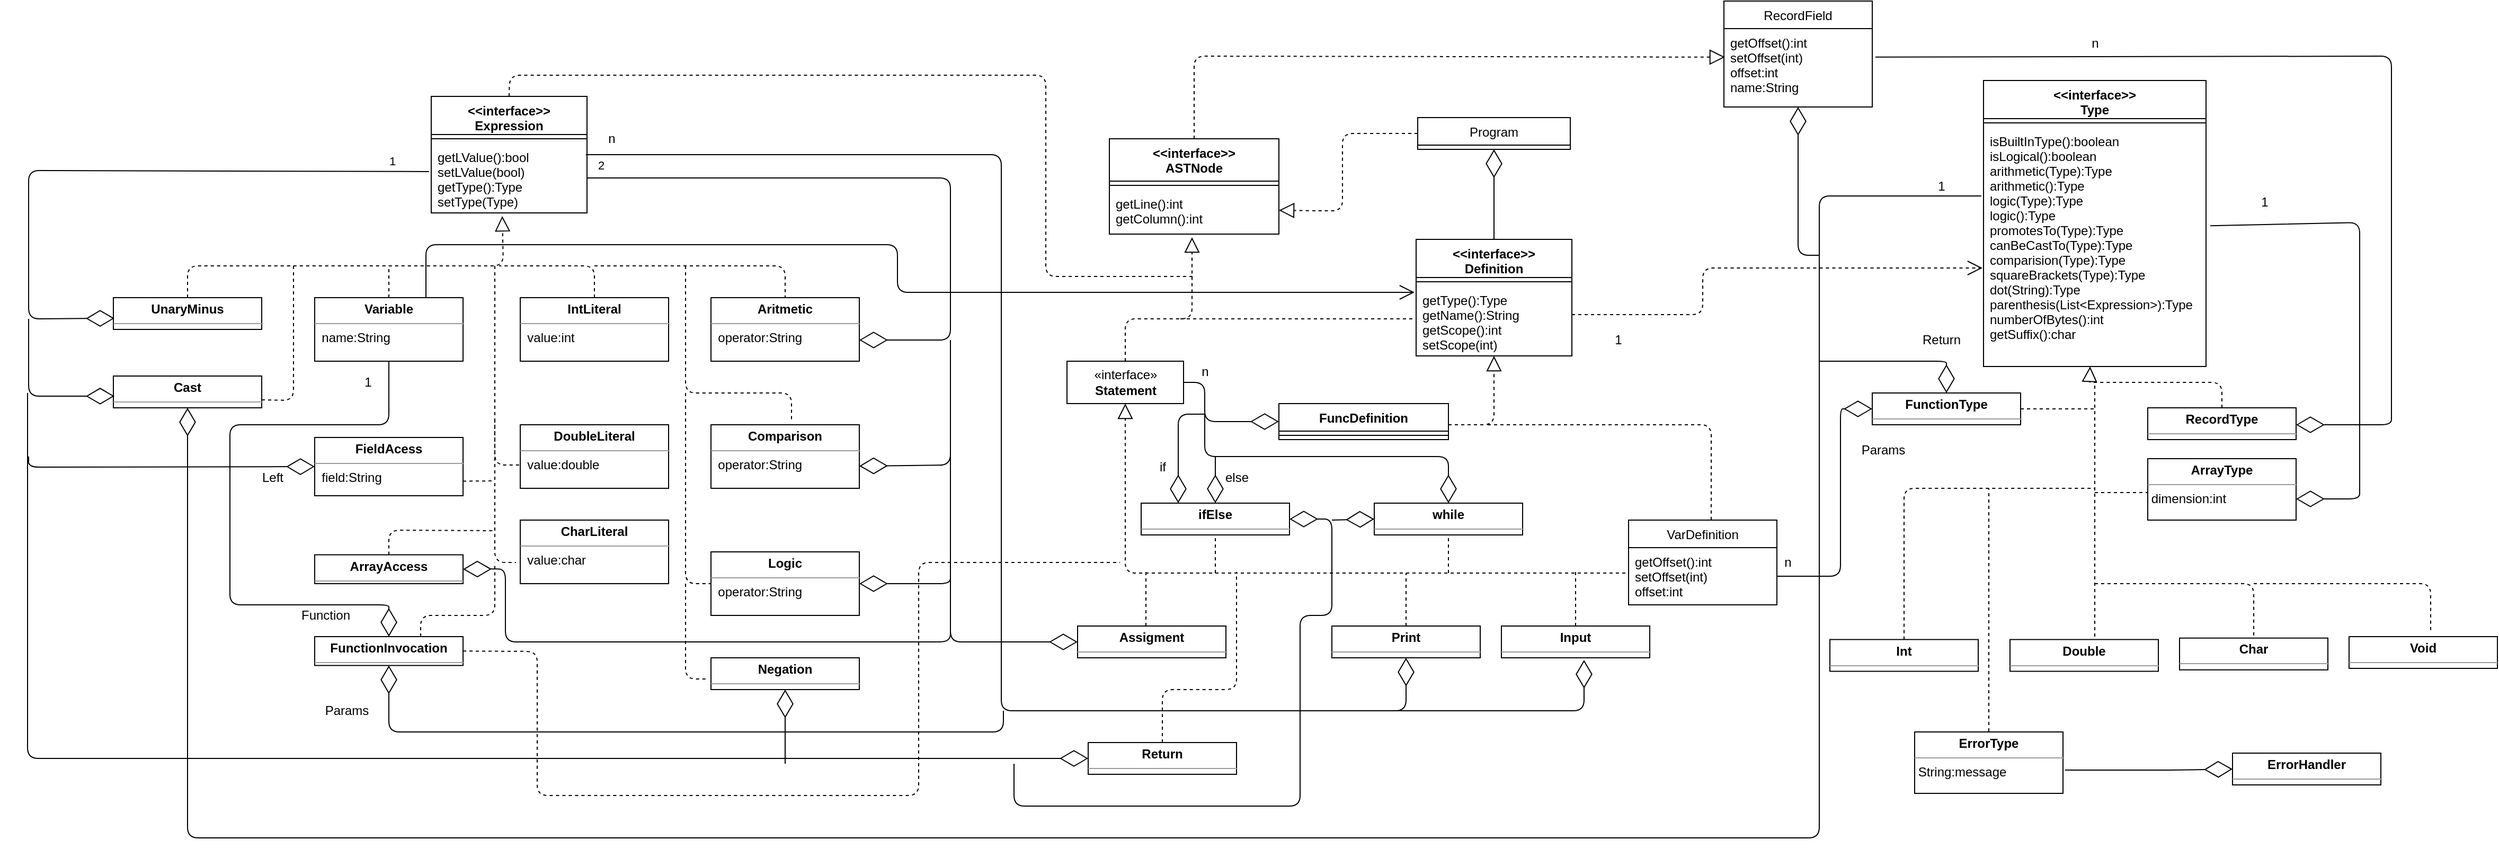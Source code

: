 <mxfile version="14.7.1" type="device" pages="6"><diagram id="jfaoECyJwRaCv6FtO7WY" name="Page-1"><mxGraphModel dx="1422" dy="791" grid="1" gridSize="10" guides="1" tooltips="1" connect="1" arrows="1" fold="1" page="1" pageScale="1" pageWidth="1200" pageHeight="1920" math="0" shadow="0"><root><mxCell id="0"/><mxCell id="1" parent="0"/><mxCell id="7U4ug2w0T7iihyvvSFII-5" value="" style="endArrow=block;dashed=1;endFill=0;endSize=12;html=1;exitX=0.5;exitY=0;exitDx=0;exitDy=0;targetPerimeterSpacing=0;jumpStyle=none;entryX=0.456;entryY=1.045;entryDx=0;entryDy=0;entryPerimeter=0;" parent="1" source="7U4ug2w0T7iihyvvSFII-6" target="odCgOD6QUVepFTOGXH76-4" edge="1"><mxGeometry width="160" relative="1" as="geometry"><mxPoint x="204" y="240" as="sourcePoint"/><mxPoint x="498" y="220" as="targetPoint"/><Array as="points"><mxPoint x="200" y="260"/><mxPoint x="498" y="260"/></Array></mxGeometry></mxCell><mxCell id="7U4ug2w0T7iihyvvSFII-6" value="&lt;p style=&quot;margin: 0px ; margin-top: 4px ; text-align: center&quot;&gt;&lt;b&gt;UnaryMinus&lt;/b&gt;&lt;/p&gt;&lt;hr size=&quot;1&quot;&gt;&lt;div style=&quot;height: 2px&quot;&gt;&lt;/div&gt;" style="verticalAlign=top;align=left;overflow=fill;fontSize=12;fontFamily=Helvetica;html=1;" parent="1" vertex="1"><mxGeometry x="130" y="290" width="140" height="30" as="geometry"/></mxCell><mxCell id="7U4ug2w0T7iihyvvSFII-7" value="&lt;p style=&quot;margin: 0px ; margin-top: 4px ; text-align: center&quot;&gt;&lt;b&gt;Variable&lt;/b&gt;&lt;br&gt;&lt;/p&gt;&lt;hr size=&quot;1&quot;&gt;&lt;div style=&quot;height: 2px&quot;&gt;&amp;nbsp; name:String&lt;/div&gt;" style="verticalAlign=top;align=left;overflow=fill;fontSize=12;fontFamily=Helvetica;html=1;" parent="1" vertex="1"><mxGeometry x="320" y="290" width="140" height="60" as="geometry"/></mxCell><mxCell id="OaLFzaCW13S6UAg5v4zd-1" value="&lt;p style=&quot;margin: 0px ; margin-top: 4px ; text-align: center&quot;&gt;&lt;b&gt;IntLiteral&lt;/b&gt;&lt;br&gt;&lt;/p&gt;&lt;hr size=&quot;1&quot;&gt;&lt;div style=&quot;height: 2px&quot;&gt;&amp;nbsp; value:int&lt;br&gt;&lt;/div&gt;" style="verticalAlign=top;align=left;overflow=fill;fontSize=12;fontFamily=Helvetica;html=1;" parent="1" vertex="1"><mxGeometry x="514" y="290" width="140" height="60" as="geometry"/></mxCell><mxCell id="OaLFzaCW13S6UAg5v4zd-2" value="&lt;p style=&quot;margin: 0px ; margin-top: 4px ; text-align: center&quot;&gt;&lt;b&gt;Aritmetic&lt;/b&gt;&lt;br&gt;&lt;/p&gt;&lt;hr size=&quot;1&quot;&gt;&lt;div style=&quot;height: 2px&quot;&gt;&amp;nbsp; operator:String&lt;/div&gt;" style="verticalAlign=top;align=left;overflow=fill;fontSize=12;fontFamily=Helvetica;html=1;" parent="1" vertex="1"><mxGeometry x="694" y="290" width="140" height="60" as="geometry"/></mxCell><mxCell id="OaLFzaCW13S6UAg5v4zd-10" value="" style="endArrow=none;dashed=1;html=1;exitX=0.5;exitY=0;exitDx=0;exitDy=0;" parent="1" source="7U4ug2w0T7iihyvvSFII-7" edge="1"><mxGeometry width="50" height="50" relative="1" as="geometry"><mxPoint x="514" y="340" as="sourcePoint"/><mxPoint x="390" y="260" as="targetPoint"/><Array as="points"><mxPoint x="390" y="260"/></Array></mxGeometry></mxCell><mxCell id="OaLFzaCW13S6UAg5v4zd-11" value="" style="endArrow=none;dashed=1;html=1;exitX=0.5;exitY=0;exitDx=0;exitDy=0;" parent="1" source="OaLFzaCW13S6UAg5v4zd-1" edge="1"><mxGeometry width="50" height="50" relative="1" as="geometry"><mxPoint x="514" y="310" as="sourcePoint"/><mxPoint x="494" y="260" as="targetPoint"/><Array as="points"><mxPoint x="584" y="260"/></Array></mxGeometry></mxCell><mxCell id="OaLFzaCW13S6UAg5v4zd-12" value="" style="endArrow=none;dashed=1;html=1;entryX=0.5;entryY=0;entryDx=0;entryDy=0;" parent="1" target="OaLFzaCW13S6UAg5v4zd-2" edge="1"><mxGeometry width="50" height="50" relative="1" as="geometry"><mxPoint x="584" y="260" as="sourcePoint"/><mxPoint x="564" y="260" as="targetPoint"/><Array as="points"><mxPoint x="764" y="260"/></Array></mxGeometry></mxCell><mxCell id="kCszwd6jVJ8XQcqEC299-1" value="" style="endArrow=diamondThin;endFill=0;endSize=24;html=1;entryX=0.007;entryY=0.65;entryDx=0;entryDy=0;entryPerimeter=0;exitX=-0.014;exitY=0.409;exitDx=0;exitDy=0;exitPerimeter=0;" parent="1" source="odCgOD6QUVepFTOGXH76-4" target="7U4ug2w0T7iihyvvSFII-6" edge="1"><mxGeometry width="160" relative="1" as="geometry"><mxPoint x="430" y="170" as="sourcePoint"/><mxPoint x="150" y="330" as="targetPoint"/><Array as="points"><mxPoint x="50" y="170"/><mxPoint x="50" y="310"/></Array></mxGeometry></mxCell><mxCell id="kCszwd6jVJ8XQcqEC299-7" value="1" style="edgeLabel;html=1;align=center;verticalAlign=middle;resizable=0;points=[];" parent="kCszwd6jVJ8XQcqEC299-1" vertex="1" connectable="0"><mxGeometry x="-0.817" y="5" relative="1" as="geometry"><mxPoint x="20" y="-15" as="offset"/></mxGeometry></mxCell><mxCell id="kCszwd6jVJ8XQcqEC299-3" value="" style="endArrow=diamondThin;endFill=0;endSize=24;html=1;exitX=1;exitY=0.5;exitDx=0;exitDy=0;" parent="1" source="odCgOD6QUVepFTOGXH76-4" edge="1"><mxGeometry width="160" relative="1" as="geometry"><mxPoint x="630" y="160" as="sourcePoint"/><mxPoint x="834" y="330" as="targetPoint"/><Array as="points"><mxPoint x="920" y="177"/><mxPoint x="920" y="330"/></Array></mxGeometry></mxCell><mxCell id="kCszwd6jVJ8XQcqEC299-6" value="2" style="edgeLabel;html=1;align=center;verticalAlign=middle;resizable=0;points=[];" parent="kCszwd6jVJ8XQcqEC299-3" vertex="1" connectable="0"><mxGeometry x="-0.92" y="-2" relative="1" as="geometry"><mxPoint x="-10.99" y="-13.86" as="offset"/></mxGeometry></mxCell><mxCell id="deC9dNKHtVZ2bVsmOg3f-1" value="&lt;&lt;interface&gt;&gt;&#xA;ASTNode&#xA;" style="swimlane;fontStyle=1;align=center;verticalAlign=top;childLayout=stackLayout;horizontal=1;startSize=40;horizontalStack=0;resizeParent=1;resizeParentMax=0;resizeLast=0;collapsible=1;marginBottom=0;" parent="1" vertex="1"><mxGeometry x="1070" y="140" width="160" height="90" as="geometry"/></mxCell><mxCell id="deC9dNKHtVZ2bVsmOg3f-2" value="" style="line;strokeWidth=1;fillColor=none;align=left;verticalAlign=middle;spacingTop=-1;spacingLeft=3;spacingRight=3;rotatable=0;labelPosition=right;points=[];portConstraint=eastwest;" parent="deC9dNKHtVZ2bVsmOg3f-1" vertex="1"><mxGeometry y="40" width="160" height="8" as="geometry"/></mxCell><mxCell id="deC9dNKHtVZ2bVsmOg3f-3" value="getLine():int&#xA;getColumn():int" style="text;strokeColor=none;fillColor=none;align=left;verticalAlign=top;spacingLeft=4;spacingRight=4;overflow=hidden;rotatable=0;points=[[0,0.5],[1,0.5]];portConstraint=eastwest;" parent="deC9dNKHtVZ2bVsmOg3f-1" vertex="1"><mxGeometry y="48" width="160" height="42" as="geometry"/></mxCell><mxCell id="deC9dNKHtVZ2bVsmOg3f-5" value="Program" style="swimlane;fontStyle=0;childLayout=stackLayout;horizontal=1;startSize=26;fillColor=none;horizontalStack=0;resizeParent=1;resizeParentMax=0;resizeLast=0;collapsible=1;marginBottom=0;" parent="1" vertex="1"><mxGeometry x="1361" y="120" width="144" height="30" as="geometry"/></mxCell><mxCell id="deC9dNKHtVZ2bVsmOg3f-7" value="&lt;&lt;interface&gt;&gt;&#xA;Definition" style="swimlane;fontStyle=1;align=center;verticalAlign=top;childLayout=stackLayout;horizontal=1;startSize=36;horizontalStack=0;resizeParent=1;resizeParentMax=0;resizeLast=0;collapsible=1;marginBottom=0;" parent="1" vertex="1"><mxGeometry x="1359.5" y="235" width="147" height="110" as="geometry"/></mxCell><mxCell id="deC9dNKHtVZ2bVsmOg3f-8" value="" style="line;strokeWidth=1;fillColor=none;align=left;verticalAlign=middle;spacingTop=-1;spacingLeft=3;spacingRight=3;rotatable=0;labelPosition=right;points=[];portConstraint=eastwest;" parent="deC9dNKHtVZ2bVsmOg3f-7" vertex="1"><mxGeometry y="36" width="147" height="8" as="geometry"/></mxCell><mxCell id="deC9dNKHtVZ2bVsmOg3f-9" value="getType():Type&#xA;getName():String&#xA;getScope():int&#xA;setScope(int)&#xA;&#xA;" style="text;strokeColor=none;fillColor=none;align=left;verticalAlign=top;spacingLeft=4;spacingRight=4;overflow=hidden;rotatable=0;points=[[0,0.5],[1,0.5]];portConstraint=eastwest;" parent="deC9dNKHtVZ2bVsmOg3f-7" vertex="1"><mxGeometry y="44" width="147" height="66" as="geometry"/></mxCell><mxCell id="deC9dNKHtVZ2bVsmOg3f-12" value="«interface»&lt;br&gt;&lt;b&gt;Statement&lt;/b&gt;" style="html=1;" parent="1" vertex="1"><mxGeometry x="1030" y="350" width="110" height="40" as="geometry"/></mxCell><mxCell id="deC9dNKHtVZ2bVsmOg3f-14" value="FuncDefinition" style="swimlane;fontStyle=1;align=center;verticalAlign=top;childLayout=stackLayout;horizontal=1;startSize=26;horizontalStack=0;resizeParent=1;resizeParentMax=0;resizeLast=0;collapsible=1;marginBottom=0;" parent="1" vertex="1"><mxGeometry x="1230" y="390" width="160" height="34" as="geometry"/></mxCell><mxCell id="deC9dNKHtVZ2bVsmOg3f-15" value="" style="line;strokeWidth=1;fillColor=none;align=left;verticalAlign=middle;spacingTop=-1;spacingLeft=3;spacingRight=3;rotatable=0;labelPosition=right;points=[];portConstraint=eastwest;" parent="deC9dNKHtVZ2bVsmOg3f-14" vertex="1"><mxGeometry y="26" width="160" height="8" as="geometry"/></mxCell><mxCell id="deC9dNKHtVZ2bVsmOg3f-20" value="VarDefinition" style="swimlane;fontStyle=0;childLayout=stackLayout;horizontal=1;startSize=26;fillColor=none;horizontalStack=0;resizeParent=1;resizeParentMax=0;resizeLast=0;collapsible=1;marginBottom=0;" parent="1" vertex="1"><mxGeometry x="1560" y="500" width="140" height="80" as="geometry"/></mxCell><mxCell id="deC9dNKHtVZ2bVsmOg3f-21" value="getOffset():int&#xA;setOffset(int)&#xA;offset:int&#xA;" style="text;strokeColor=none;fillColor=none;align=left;verticalAlign=top;spacingLeft=4;spacingRight=4;overflow=hidden;rotatable=0;points=[[0,0.5],[1,0.5]];portConstraint=eastwest;" parent="deC9dNKHtVZ2bVsmOg3f-20" vertex="1"><mxGeometry y="26" width="140" height="54" as="geometry"/></mxCell><mxCell id="deC9dNKHtVZ2bVsmOg3f-23" value="" style="endArrow=diamondThin;endFill=0;endSize=24;html=1;entryX=0.5;entryY=1;entryDx=0;entryDy=0;exitX=0.5;exitY=0;exitDx=0;exitDy=0;" parent="1" source="deC9dNKHtVZ2bVsmOg3f-7" target="deC9dNKHtVZ2bVsmOg3f-5" edge="1"><mxGeometry width="160" relative="1" as="geometry"><mxPoint x="1433" y="200" as="sourcePoint"/><mxPoint x="1696.02" y="390" as="targetPoint"/><Array as="points"/></mxGeometry></mxCell><mxCell id="deC9dNKHtVZ2bVsmOg3f-31" value="" style="endArrow=open;endFill=1;endSize=12;html=1;dashed=1;exitX=1;exitY=0.409;exitDx=0;exitDy=0;exitPerimeter=0;" parent="1" source="deC9dNKHtVZ2bVsmOg3f-9" edge="1"><mxGeometry width="160" relative="1" as="geometry"><mxPoint x="1560" y="300" as="sourcePoint"/><mxPoint x="1894" y="262" as="targetPoint"/><Array as="points"><mxPoint x="1630" y="306"/><mxPoint x="1630" y="262"/></Array></mxGeometry></mxCell><mxCell id="deC9dNKHtVZ2bVsmOg3f-32" value="1" style="text;html=1;align=center;verticalAlign=middle;resizable=0;points=[];autosize=1;" parent="1" vertex="1"><mxGeometry x="1540" y="320" width="20" height="20" as="geometry"/></mxCell><mxCell id="deC9dNKHtVZ2bVsmOg3f-35" value="" style="endArrow=block;dashed=1;endFill=0;endSize=12;html=1;exitX=0;exitY=0.5;exitDx=0;exitDy=0;entryX=1;entryY=0.75;entryDx=0;entryDy=0;" parent="1" source="deC9dNKHtVZ2bVsmOg3f-5" target="deC9dNKHtVZ2bVsmOg3f-1" edge="1"><mxGeometry width="160" relative="1" as="geometry"><mxPoint x="1329.54" y="140" as="sourcePoint"/><mxPoint x="1290.46" y="296.01" as="targetPoint"/><Array as="points"><mxPoint x="1290" y="135"/><mxPoint x="1290" y="208"/><mxPoint x="1267" y="208"/></Array></mxGeometry></mxCell><mxCell id="deC9dNKHtVZ2bVsmOg3f-38" value="" style="endArrow=block;dashed=1;endFill=0;endSize=12;html=1;exitX=0.5;exitY=0;exitDx=0;exitDy=0;" parent="1" source="deC9dNKHtVZ2bVsmOg3f-12" edge="1"><mxGeometry width="160" relative="1" as="geometry"><mxPoint x="1105" y="350" as="sourcePoint"/><mxPoint x="1148" y="233" as="targetPoint"/><Array as="points"><mxPoint x="1085" y="310"/><mxPoint x="1148" y="310"/></Array></mxGeometry></mxCell><mxCell id="deC9dNKHtVZ2bVsmOg3f-39" value="" style="endArrow=none;dashed=1;html=1;" parent="1" edge="1"><mxGeometry width="50" height="50" relative="1" as="geometry"><mxPoint x="1137" y="310" as="sourcePoint"/><mxPoint x="1357" y="310" as="targetPoint"/><Array as="points"><mxPoint x="1307" y="310"/></Array></mxGeometry></mxCell><mxCell id="deC9dNKHtVZ2bVsmOg3f-40" value="" style="endArrow=block;dashed=1;endFill=0;endSize=12;html=1;entryX=0.5;entryY=1;entryDx=0;entryDy=0;" parent="1" target="deC9dNKHtVZ2bVsmOg3f-12" edge="1"><mxGeometry width="160" relative="1" as="geometry"><mxPoint x="1557" y="550" as="sourcePoint"/><mxPoint x="1191" y="514" as="targetPoint"/><Array as="points"><mxPoint x="1085" y="550"/></Array></mxGeometry></mxCell><mxCell id="deC9dNKHtVZ2bVsmOg3f-41" value="" style="endArrow=block;dashed=1;endFill=0;endSize=12;html=1;entryX=0.5;entryY=1;entryDx=0;entryDy=0;" parent="1" target="deC9dNKHtVZ2bVsmOg3f-7" edge="1"><mxGeometry width="160" relative="1" as="geometry"><mxPoint x="1390" y="410" as="sourcePoint"/><mxPoint x="1442" y="360" as="targetPoint"/><Array as="points"><mxPoint x="1433" y="410"/></Array></mxGeometry></mxCell><mxCell id="deC9dNKHtVZ2bVsmOg3f-42" value="" style="endArrow=none;dashed=1;html=1;entryX=0.557;entryY=0.019;entryDx=0;entryDy=0;entryPerimeter=0;" parent="1" target="deC9dNKHtVZ2bVsmOg3f-20" edge="1"><mxGeometry width="50" height="50" relative="1" as="geometry"><mxPoint x="1427" y="410" as="sourcePoint"/><mxPoint x="1607" y="440" as="targetPoint"/><Array as="points"><mxPoint x="1638" y="410"/></Array></mxGeometry></mxCell><mxCell id="deC9dNKHtVZ2bVsmOg3f-47" value="" style="endArrow=none;dashed=1;html=1;entryX=0.014;entryY=0.633;entryDx=0;entryDy=0;entryPerimeter=0;" parent="1" edge="1"><mxGeometry width="50" height="50" relative="1" as="geometry"><mxPoint x="490" y="260" as="sourcePoint"/><mxPoint x="515.96" y="447.98" as="targetPoint"/><Array as="points"><mxPoint x="490" y="448"/></Array></mxGeometry></mxCell><mxCell id="deC9dNKHtVZ2bVsmOg3f-50" value="&lt;p style=&quot;margin: 0px ; margin-top: 4px ; text-align: center&quot;&gt;&lt;b&gt;Comparison&lt;/b&gt;&lt;br&gt;&lt;/p&gt;&lt;hr size=&quot;1&quot;&gt;&lt;div style=&quot;height: 2px&quot;&gt;&amp;nbsp; operator:String&lt;/div&gt;" style="verticalAlign=top;align=left;overflow=fill;fontSize=12;fontFamily=Helvetica;html=1;" parent="1" vertex="1"><mxGeometry x="694" y="410" width="140" height="60" as="geometry"/></mxCell><mxCell id="deC9dNKHtVZ2bVsmOg3f-51" value="" style="endArrow=none;dashed=1;html=1;" parent="1" edge="1"><mxGeometry width="50" height="50" relative="1" as="geometry"><mxPoint x="670" y="260" as="sourcePoint"/><mxPoint x="770" y="407" as="targetPoint"/><Array as="points"><mxPoint x="670" y="380"/><mxPoint x="770" y="380"/></Array></mxGeometry></mxCell><mxCell id="deC9dNKHtVZ2bVsmOg3f-52" value="" style="endArrow=diamondThin;endFill=0;endSize=24;html=1;exitX=0.5;exitY=1;exitDx=0;exitDy=0;entryX=1;entryY=0.65;entryDx=0;entryDy=0;entryPerimeter=0;" parent="1" target="deC9dNKHtVZ2bVsmOg3f-50" edge="1"><mxGeometry width="160" relative="1" as="geometry"><mxPoint x="920" y="330" as="sourcePoint"/><mxPoint x="830" y="448" as="targetPoint"/><Array as="points"><mxPoint x="920" y="448"/></Array></mxGeometry></mxCell><mxCell id="deC9dNKHtVZ2bVsmOg3f-53" value="&lt;p style=&quot;margin: 0px ; margin-top: 4px ; text-align: center&quot;&gt;&lt;b&gt;Logic&lt;/b&gt;&lt;br&gt;&lt;/p&gt;&lt;hr size=&quot;1&quot;&gt;&lt;div style=&quot;height: 2px&quot;&gt;&amp;nbsp; operator:String&lt;/div&gt;" style="verticalAlign=top;align=left;overflow=fill;fontSize=12;fontFamily=Helvetica;html=1;" parent="1" vertex="1"><mxGeometry x="694" y="530" width="140" height="60" as="geometry"/></mxCell><mxCell id="deC9dNKHtVZ2bVsmOg3f-54" value="" style="endArrow=none;dashed=1;html=1;entryX=0;entryY=0.5;entryDx=0;entryDy=0;" parent="1" target="deC9dNKHtVZ2bVsmOg3f-53" edge="1"><mxGeometry width="50" height="50" relative="1" as="geometry"><mxPoint x="670" y="380" as="sourcePoint"/><mxPoint x="690" y="610" as="targetPoint"/><Array as="points"><mxPoint x="670" y="560"/></Array></mxGeometry></mxCell><mxCell id="deC9dNKHtVZ2bVsmOg3f-59" value="&lt;p style=&quot;margin: 0px ; margin-top: 4px ; text-align: center&quot;&gt;&lt;b&gt;Negation&lt;/b&gt;&lt;br&gt;&lt;/p&gt;&lt;hr size=&quot;1&quot;&gt;&lt;div style=&quot;height: 2px&quot;&gt;&lt;/div&gt;" style="verticalAlign=top;align=left;overflow=fill;fontSize=12;fontFamily=Helvetica;html=1;" parent="1" vertex="1"><mxGeometry x="694" y="630" width="140" height="30" as="geometry"/></mxCell><mxCell id="deC9dNKHtVZ2bVsmOg3f-60" value="" style="endArrow=none;dashed=1;html=1;" parent="1" edge="1"><mxGeometry width="50" height="50" relative="1" as="geometry"><mxPoint x="670" y="560" as="sourcePoint"/><mxPoint x="690" y="650" as="targetPoint"/><Array as="points"><mxPoint x="670" y="650"/></Array></mxGeometry></mxCell><mxCell id="deC9dNKHtVZ2bVsmOg3f-64" value="&lt;p style=&quot;margin: 0px ; margin-top: 4px ; text-align: center&quot;&gt;&lt;b&gt;Cast&lt;/b&gt;&lt;br&gt;&lt;/p&gt;&lt;hr size=&quot;1&quot;&gt;&lt;div style=&quot;height: 2px&quot;&gt;&amp;nbsp;&lt;/div&gt;" style="verticalAlign=top;align=left;overflow=fill;fontSize=12;fontFamily=Helvetica;html=1;" parent="1" vertex="1"><mxGeometry x="130" y="364" width="140" height="30" as="geometry"/></mxCell><mxCell id="deC9dNKHtVZ2bVsmOg3f-65" value="" style="endArrow=diamondThin;endFill=0;endSize=24;html=1;entryX=0.007;entryY=0.633;entryDx=0;entryDy=0;entryPerimeter=0;" parent="1" target="deC9dNKHtVZ2bVsmOg3f-64" edge="1"><mxGeometry width="160" relative="1" as="geometry"><mxPoint x="50" y="310" as="sourcePoint"/><mxPoint x="150" y="430" as="targetPoint"/><Array as="points"><mxPoint x="50" y="383"/></Array></mxGeometry></mxCell><mxCell id="NRaXggZcva9tCYBgiMqS-2" value="&lt;p style=&quot;margin: 0px ; margin-top: 4px ; text-align: center&quot;&gt;&lt;b&gt;DoubleLiteral&lt;/b&gt;&lt;br&gt;&lt;/p&gt;&lt;hr size=&quot;1&quot;&gt;&lt;div style=&quot;height: 2px&quot;&gt;&amp;nbsp; value:double&lt;br&gt;&lt;/div&gt;" style="verticalAlign=top;align=left;overflow=fill;fontSize=12;fontFamily=Helvetica;html=1;" parent="1" vertex="1"><mxGeometry x="514" y="410" width="140" height="60" as="geometry"/></mxCell><mxCell id="NRaXggZcva9tCYBgiMqS-7" value="&lt;p style=&quot;margin: 0px ; margin-top: 4px ; text-align: center&quot;&gt;&lt;b&gt;Assigment&lt;/b&gt;&lt;br&gt;&lt;/p&gt;&lt;hr size=&quot;1&quot;&gt;&lt;div style=&quot;height: 2px&quot;&gt;&lt;/div&gt;" style="verticalAlign=top;align=left;overflow=fill;fontSize=12;fontFamily=Helvetica;html=1;" parent="1" vertex="1"><mxGeometry x="1040" y="600" width="140" height="30" as="geometry"/></mxCell><mxCell id="NRaXggZcva9tCYBgiMqS-9" value="" style="endArrow=diamondThin;endFill=0;endSize=24;html=1;entryX=0;entryY=0.5;entryDx=0;entryDy=0;entryPerimeter=0;" parent="1" target="NRaXggZcva9tCYBgiMqS-7" edge="1"><mxGeometry width="160" relative="1" as="geometry"><mxPoint x="920" y="430" as="sourcePoint"/><mxPoint x="920" y="490" as="targetPoint"/><Array as="points"><mxPoint x="920" y="615"/></Array></mxGeometry></mxCell><mxCell id="NRaXggZcva9tCYBgiMqS-10" value="" style="endArrow=none;dashed=1;html=1;" parent="1" edge="1"><mxGeometry width="50" height="50" relative="1" as="geometry"><mxPoint x="1104.5" y="600" as="sourcePoint"/><mxPoint x="1104.5" y="549" as="targetPoint"/></mxGeometry></mxCell><mxCell id="NRaXggZcva9tCYBgiMqS-11" value="" style="endArrow=none;dashed=1;html=1;exitX=0.5;exitY=0;exitDx=0;exitDy=0;" parent="1" source="odCgOD6QUVepFTOGXH76-2" edge="1"><mxGeometry width="50" height="50" relative="1" as="geometry"><mxPoint x="500" y="100" as="sourcePoint"/><mxPoint x="1150" y="270" as="targetPoint"/><Array as="points"><mxPoint x="504" y="80"/><mxPoint x="1010" y="80"/><mxPoint x="1010" y="270"/></Array></mxGeometry></mxCell><mxCell id="NRaXggZcva9tCYBgiMqS-14" value="" style="endArrow=diamondThin;endFill=0;endSize=24;html=1;entryX=0.5;entryY=1;entryDx=0;entryDy=0;exitX=0.993;exitY=0.167;exitDx=0;exitDy=0;exitPerimeter=0;" parent="1" source="odCgOD6QUVepFTOGXH76-4" target="NRaXggZcva9tCYBgiMqS-17" edge="1"><mxGeometry width="160" relative="1" as="geometry"><mxPoint x="620" y="130" as="sourcePoint"/><mxPoint x="1240" y="670" as="targetPoint"/><Array as="points"><mxPoint x="968" y="155"/><mxPoint x="968" y="680"/><mxPoint x="1350" y="680"/></Array></mxGeometry></mxCell><mxCell id="NRaXggZcva9tCYBgiMqS-16" value="n" style="text;html=1;align=center;verticalAlign=middle;resizable=0;points=[];autosize=1;" parent="1" vertex="1"><mxGeometry x="590" y="130" width="20" height="20" as="geometry"/></mxCell><mxCell id="NRaXggZcva9tCYBgiMqS-17" value="&lt;p style=&quot;margin: 0px ; margin-top: 4px ; text-align: center&quot;&gt;&lt;b&gt;Print&lt;/b&gt;&lt;br&gt;&lt;/p&gt;&lt;hr size=&quot;1&quot;&gt;&lt;div style=&quot;height: 2px&quot;&gt;&lt;/div&gt;" style="verticalAlign=top;align=left;overflow=fill;fontSize=12;fontFamily=Helvetica;html=1;" parent="1" vertex="1"><mxGeometry x="1280" y="600" width="140" height="30" as="geometry"/></mxCell><mxCell id="NRaXggZcva9tCYBgiMqS-18" value="&lt;p style=&quot;margin: 0px ; margin-top: 4px ; text-align: center&quot;&gt;&lt;b&gt;Input&lt;/b&gt;&lt;br&gt;&lt;/p&gt;&lt;hr size=&quot;1&quot;&gt;&lt;div style=&quot;height: 2px&quot;&gt;&lt;/div&gt;" style="verticalAlign=top;align=left;overflow=fill;fontSize=12;fontFamily=Helvetica;html=1;" parent="1" vertex="1"><mxGeometry x="1440" y="600" width="140" height="30" as="geometry"/></mxCell><mxCell id="NRaXggZcva9tCYBgiMqS-19" value="" style="endArrow=diamondThin;endFill=0;endSize=24;html=1;entryX=0.557;entryY=1.067;entryDx=0;entryDy=0;entryPerimeter=0;" parent="1" target="NRaXggZcva9tCYBgiMqS-18" edge="1"><mxGeometry width="160" relative="1" as="geometry"><mxPoint x="1290.5" y="680" as="sourcePoint"/><mxPoint x="1290.5" y="740" as="targetPoint"/><Array as="points"><mxPoint x="1518" y="680"/></Array></mxGeometry></mxCell><mxCell id="NRaXggZcva9tCYBgiMqS-20" value="&lt;p style=&quot;margin: 0px ; margin-top: 4px ; text-align: center&quot;&gt;&lt;b&gt;Return&lt;/b&gt;&lt;br&gt;&lt;/p&gt;&lt;hr size=&quot;1&quot;&gt;&lt;div style=&quot;height: 2px&quot;&gt;&lt;/div&gt;" style="verticalAlign=top;align=left;overflow=fill;fontSize=12;fontFamily=Helvetica;html=1;" parent="1" vertex="1"><mxGeometry x="1050" y="710" width="140" height="30" as="geometry"/></mxCell><mxCell id="NRaXggZcva9tCYBgiMqS-21" value="" style="endArrow=diamondThin;endFill=0;endSize=24;html=1;entryX=0;entryY=0.5;entryDx=0;entryDy=0;" parent="1" target="NRaXggZcva9tCYBgiMqS-20" edge="1"><mxGeometry width="160" relative="1" as="geometry"><mxPoint x="49" y="380" as="sourcePoint"/><mxPoint x="650" y="740" as="targetPoint"/><Array as="points"><mxPoint x="49" y="725"/></Array></mxGeometry></mxCell><mxCell id="NRaXggZcva9tCYBgiMqS-22" value="" style="endArrow=none;dashed=1;html=1;exitX=0.5;exitY=0;exitDx=0;exitDy=0;" parent="1" source="NRaXggZcva9tCYBgiMqS-20" edge="1"><mxGeometry width="50" height="50" relative="1" as="geometry"><mxPoint x="1120" y="660" as="sourcePoint"/><mxPoint x="1190" y="549" as="targetPoint"/><Array as="points"><mxPoint x="1120" y="660"/><mxPoint x="1190" y="660"/></Array></mxGeometry></mxCell><mxCell id="NRaXggZcva9tCYBgiMqS-23" value="" style="endArrow=none;dashed=1;html=1;exitX=0.5;exitY=0;exitDx=0;exitDy=0;" parent="1" source="NRaXggZcva9tCYBgiMqS-18" edge="1"><mxGeometry width="50" height="50" relative="1" as="geometry"><mxPoint x="1459.5" y="600" as="sourcePoint"/><mxPoint x="1510" y="549" as="targetPoint"/></mxGeometry></mxCell><mxCell id="NRaXggZcva9tCYBgiMqS-24" value="&lt;p style=&quot;margin: 0px ; margin-top: 4px ; text-align: center&quot;&gt;&lt;b&gt;ifElse&lt;/b&gt;&lt;br&gt;&lt;/p&gt;&lt;hr size=&quot;1&quot;&gt;&lt;div style=&quot;height: 2px&quot;&gt;&lt;/div&gt;" style="verticalAlign=top;align=left;overflow=fill;fontSize=12;fontFamily=Helvetica;html=1;" parent="1" vertex="1"><mxGeometry x="1100" y="484" width="140" height="30" as="geometry"/></mxCell><mxCell id="NRaXggZcva9tCYBgiMqS-26" value="" style="endArrow=none;dashed=1;html=1;entryX=0.5;entryY=1;entryDx=0;entryDy=0;" parent="1" target="NRaXggZcva9tCYBgiMqS-24" edge="1"><mxGeometry width="50" height="50" relative="1" as="geometry"><mxPoint x="1170" y="550" as="sourcePoint"/><mxPoint x="1190" y="539.5" as="targetPoint"/><Array as="points"/></mxGeometry></mxCell><mxCell id="NRaXggZcva9tCYBgiMqS-29" value="" style="endArrow=none;dashed=1;html=1;entryX=0.5;entryY=1;entryDx=0;entryDy=0;" parent="1" target="NRaXggZcva9tCYBgiMqS-35" edge="1"><mxGeometry width="50" height="50" relative="1" as="geometry"><mxPoint x="1390" y="550" as="sourcePoint"/><mxPoint x="1359.5" y="514" as="targetPoint"/><Array as="points"/></mxGeometry></mxCell><mxCell id="NRaXggZcva9tCYBgiMqS-32" value="" style="endArrow=diamondThin;endFill=0;endSize=24;html=1;entryX=0;entryY=0.5;entryDx=0;entryDy=0;exitX=1;exitY=0.5;exitDx=0;exitDy=0;" parent="1" source="deC9dNKHtVZ2bVsmOg3f-12" target="deC9dNKHtVZ2bVsmOg3f-14" edge="1"><mxGeometry width="160" relative="1" as="geometry"><mxPoint x="1149.5" y="364" as="sourcePoint"/><mxPoint x="1149.5" y="424" as="targetPoint"/><Array as="points"><mxPoint x="1160" y="370"/><mxPoint x="1160" y="407"/></Array></mxGeometry></mxCell><mxCell id="NRaXggZcva9tCYBgiMqS-34" value="" style="endArrow=diamondThin;endFill=0;endSize=24;html=1;entryX=0.5;entryY=0;entryDx=0;entryDy=0;" parent="1" target="NRaXggZcva9tCYBgiMqS-35" edge="1"><mxGeometry width="160" relative="1" as="geometry"><mxPoint x="1160" y="400" as="sourcePoint"/><mxPoint x="1330" y="470" as="targetPoint"/><Array as="points"><mxPoint x="1160" y="440"/><mxPoint x="1390" y="440"/></Array></mxGeometry></mxCell><mxCell id="NRaXggZcva9tCYBgiMqS-35" value="&lt;p style=&quot;margin: 0px ; margin-top: 4px ; text-align: center&quot;&gt;&lt;b&gt;while&lt;/b&gt;&lt;br&gt;&lt;/p&gt;&lt;hr size=&quot;1&quot;&gt;&lt;div style=&quot;height: 2px&quot;&gt;&lt;/div&gt;" style="verticalAlign=top;align=left;overflow=fill;fontSize=12;fontFamily=Helvetica;html=1;" parent="1" vertex="1"><mxGeometry x="1320" y="484" width="140" height="30" as="geometry"/></mxCell><mxCell id="NRaXggZcva9tCYBgiMqS-36" value="&lt;p style=&quot;margin: 0px ; margin-top: 4px ; text-align: center&quot;&gt;&lt;b&gt;RecordType&lt;/b&gt;&lt;br&gt;&lt;/p&gt;&lt;hr size=&quot;1&quot;&gt;&lt;div style=&quot;height: 2px&quot;&gt;&lt;/div&gt;" style="verticalAlign=top;align=left;overflow=fill;fontSize=12;fontFamily=Helvetica;html=1;" parent="1" vertex="1"><mxGeometry x="2050" y="394" width="140" height="30" as="geometry"/></mxCell><mxCell id="NRaXggZcva9tCYBgiMqS-38" value="" style="endArrow=block;dashed=1;endFill=0;endSize=12;html=1;exitX=0.5;exitY=0;exitDx=0;exitDy=0;" parent="1" source="NRaXggZcva9tCYBgiMqS-36" target="mXpOYZTWe92lK2vphbbf-3" edge="1"><mxGeometry width="160" relative="1" as="geometry"><mxPoint x="2120" y="390" as="sourcePoint"/><mxPoint x="1990" y="350" as="targetPoint"/><Array as="points"><mxPoint x="2120" y="370"/><mxPoint x="1995" y="370"/></Array></mxGeometry></mxCell><mxCell id="NRaXggZcva9tCYBgiMqS-39" value="" style="endArrow=none;dashed=1;html=1;entryX=0;entryY=0.5;entryDx=0;entryDy=0;" parent="1" edge="1"><mxGeometry width="50" height="50" relative="1" as="geometry"><mxPoint x="670" y="380" as="sourcePoint"/><mxPoint x="694" y="560" as="targetPoint"/><Array as="points"><mxPoint x="670" y="560"/></Array></mxGeometry></mxCell><mxCell id="s4vQk91aZx4uoEUfeG9w-6" value="&lt;p style=&quot;margin: 0px ; margin-top: 4px ; text-align: center&quot;&gt;&lt;b&gt;Char&lt;/b&gt;&lt;br&gt;&lt;/p&gt;&lt;hr size=&quot;1&quot;&gt;&lt;div style=&quot;height: 2px&quot;&gt;&lt;/div&gt;" style="verticalAlign=top;align=left;overflow=fill;fontSize=12;fontFamily=Helvetica;html=1;" parent="1" vertex="1"><mxGeometry x="2080" y="611.38" width="140" height="30" as="geometry"/></mxCell><mxCell id="s4vQk91aZx4uoEUfeG9w-8" value="&lt;p style=&quot;margin: 0px ; margin-top: 4px ; text-align: center&quot;&gt;&lt;b&gt;Double&lt;/b&gt;&lt;br&gt;&lt;/p&gt;&lt;hr size=&quot;1&quot;&gt;&lt;div style=&quot;height: 2px&quot;&gt;&lt;/div&gt;" style="verticalAlign=top;align=left;overflow=fill;fontSize=12;fontFamily=Helvetica;html=1;" parent="1" vertex="1"><mxGeometry x="1920" y="612.75" width="140" height="30" as="geometry"/></mxCell><mxCell id="s4vQk91aZx4uoEUfeG9w-9" value="&lt;p style=&quot;margin: 0px ; margin-top: 4px ; text-align: center&quot;&gt;&lt;b&gt;Int&lt;/b&gt;&lt;br&gt;&lt;/p&gt;&lt;hr size=&quot;1&quot;&gt;&lt;div style=&quot;height: 2px&quot;&gt;&lt;/div&gt;" style="verticalAlign=top;align=left;overflow=fill;fontSize=12;fontFamily=Helvetica;html=1;" parent="1" vertex="1"><mxGeometry x="1750" y="612.75" width="140" height="30" as="geometry"/></mxCell><mxCell id="s4vQk91aZx4uoEUfeG9w-13" value="" style="endArrow=none;dashed=1;html=1;" parent="1" edge="1"><mxGeometry width="50" height="50" relative="1" as="geometry"><mxPoint x="2000" y="610" as="sourcePoint"/><mxPoint x="2000" y="370" as="targetPoint"/></mxGeometry></mxCell><mxCell id="s4vQk91aZx4uoEUfeG9w-16" value="" style="endArrow=none;dashed=1;html=1;exitX=0.5;exitY=0;exitDx=0;exitDy=0;" parent="1" source="s4vQk91aZx4uoEUfeG9w-9" edge="1"><mxGeometry width="50" height="50" relative="1" as="geometry"><mxPoint x="1970" y="490" as="sourcePoint"/><mxPoint x="2000" y="470" as="targetPoint"/><Array as="points"><mxPoint x="1820" y="470"/></Array></mxGeometry></mxCell><mxCell id="s4vQk91aZx4uoEUfeG9w-17" value="" style="endArrow=none;dashed=1;html=1;entryX=0.5;entryY=0;entryDx=0;entryDy=0;" parent="1" target="s4vQk91aZx4uoEUfeG9w-6" edge="1"><mxGeometry width="50" height="50" relative="1" as="geometry"><mxPoint x="2000" y="560" as="sourcePoint"/><mxPoint x="2130" y="424" as="targetPoint"/><Array as="points"><mxPoint x="2150" y="560"/></Array></mxGeometry></mxCell><mxCell id="Acpg3XSpVkEjPS9hPUta-2" value="&lt;p style=&quot;margin: 0px ; margin-top: 4px ; text-align: center&quot;&gt;&lt;b&gt;ArrayType&lt;/b&gt;&lt;br&gt;&lt;/p&gt;&lt;hr size=&quot;1&quot;&gt;&lt;div style=&quot;height: 2px&quot;&gt;&amp;nbsp;dimension:int&lt;/div&gt;" style="verticalAlign=top;align=left;overflow=fill;fontSize=12;fontFamily=Helvetica;html=1;" parent="1" vertex="1"><mxGeometry x="2050" y="442" width="140" height="58" as="geometry"/></mxCell><mxCell id="Ur2kBl5oaVPpY8b3R5QI-1" value="n" style="text;html=1;align=center;verticalAlign=middle;resizable=0;points=[];autosize=1;" parent="1" vertex="1"><mxGeometry x="1150" y="350" width="20" height="20" as="geometry"/></mxCell><mxCell id="Ur2kBl5oaVPpY8b3R5QI-2" value="1" style="text;html=1;align=center;verticalAlign=middle;resizable=0;points=[];autosize=1;" parent="1" vertex="1"><mxGeometry x="2150" y="190" width="20" height="20" as="geometry"/></mxCell><mxCell id="Ur2kBl5oaVPpY8b3R5QI-4" value="" style="endArrow=diamondThin;endFill=0;endSize=24;html=1;entryX=1;entryY=0.5;entryDx=0;entryDy=0;" parent="1" target="deC9dNKHtVZ2bVsmOg3f-53" edge="1"><mxGeometry width="160" relative="1" as="geometry"><mxPoint x="920" y="550" as="sourcePoint"/><mxPoint x="920" y="620" as="targetPoint"/><Array as="points"><mxPoint x="920" y="560"/></Array></mxGeometry></mxCell><mxCell id="Ur2kBl5oaVPpY8b3R5QI-5" value="" style="endArrow=diamondThin;endFill=0;endSize=24;html=1;entryX=0.5;entryY=1;entryDx=0;entryDy=0;" parent="1" target="deC9dNKHtVZ2bVsmOg3f-59" edge="1"><mxGeometry width="160" relative="1" as="geometry"><mxPoint x="764" y="730" as="sourcePoint"/><mxPoint x="694" y="710" as="targetPoint"/><Array as="points"><mxPoint x="764" y="690"/></Array></mxGeometry></mxCell><mxCell id="Ur2kBl5oaVPpY8b3R5QI-7" value="&lt;p style=&quot;margin: 0px ; margin-top: 4px ; text-align: center&quot;&gt;&lt;b&gt;CharLiteral&lt;/b&gt;&lt;br&gt;&lt;/p&gt;&lt;hr size=&quot;1&quot;&gt;&lt;div style=&quot;height: 2px&quot;&gt;&amp;nbsp; value:char&lt;br&gt;&lt;/div&gt;" style="verticalAlign=top;align=left;overflow=fill;fontSize=12;fontFamily=Helvetica;html=1;" parent="1" vertex="1"><mxGeometry x="514" y="500" width="140" height="60" as="geometry"/></mxCell><mxCell id="Ur2kBl5oaVPpY8b3R5QI-8" value="" style="endArrow=none;dashed=1;html=1;" parent="1" edge="1"><mxGeometry width="50" height="50" relative="1" as="geometry"><mxPoint x="490" y="405" as="sourcePoint"/><mxPoint x="510" y="540" as="targetPoint"/><Array as="points"><mxPoint x="490" y="540"/></Array></mxGeometry></mxCell><mxCell id="Ur2kBl5oaVPpY8b3R5QI-9" value="" style="endArrow=none;dashed=1;html=1;exitX=1;exitY=0.75;exitDx=0;exitDy=0;" parent="1" source="deC9dNKHtVZ2bVsmOg3f-64" edge="1"><mxGeometry width="50" height="50" relative="1" as="geometry"><mxPoint x="294" y="432" as="sourcePoint"/><mxPoint x="300" y="260" as="targetPoint"/><Array as="points"><mxPoint x="300" y="387"/></Array></mxGeometry></mxCell><mxCell id="Ur2kBl5oaVPpY8b3R5QI-12" value="" style="endArrow=diamondThin;endFill=0;endSize=24;html=1;entryX=0.5;entryY=1;entryDx=0;entryDy=0;" parent="1" target="deC9dNKHtVZ2bVsmOg3f-64" edge="1"><mxGeometry width="160" relative="1" as="geometry"><mxPoint x="1893" y="194" as="sourcePoint"/><mxPoint x="20" y="790" as="targetPoint"/><Array as="points"><mxPoint x="1740" y="194"/><mxPoint x="1740" y="800"/><mxPoint x="200" y="800"/></Array></mxGeometry></mxCell><mxCell id="Ur2kBl5oaVPpY8b3R5QI-13" value="1" style="text;html=1;align=center;verticalAlign=middle;resizable=0;points=[];autosize=1;" parent="1" vertex="1"><mxGeometry x="1845" y="175" width="20" height="20" as="geometry"/></mxCell><mxCell id="Ur2kBl5oaVPpY8b3R5QI-14" value="&lt;p style=&quot;margin: 0px ; margin-top: 4px ; text-align: center&quot;&gt;&lt;b&gt;FieldAcess&lt;/b&gt;&lt;br&gt;&lt;/p&gt;&lt;hr size=&quot;1&quot;&gt;&lt;div style=&quot;height: 2px&quot;&gt;&amp;nbsp; field:String&lt;br&gt;&lt;/div&gt;" style="verticalAlign=top;align=left;overflow=fill;fontSize=12;fontFamily=Helvetica;html=1;" parent="1" vertex="1"><mxGeometry x="320" y="422" width="140" height="55" as="geometry"/></mxCell><mxCell id="Ur2kBl5oaVPpY8b3R5QI-20" value="" style="endArrow=diamondThin;endFill=0;endSize=24;html=1;entryX=0;entryY=0.5;entryDx=0;entryDy=0;" parent="1" target="Ur2kBl5oaVPpY8b3R5QI-14" edge="1"><mxGeometry width="160" relative="1" as="geometry"><mxPoint x="50" y="440" as="sourcePoint"/><mxPoint x="320" y="545" as="targetPoint"/><Array as="points"><mxPoint x="50" y="450"/></Array></mxGeometry></mxCell><mxCell id="Ur2kBl5oaVPpY8b3R5QI-21" value="Left" style="text;html=1;align=center;verticalAlign=middle;resizable=0;points=[];autosize=1;" parent="1" vertex="1"><mxGeometry x="260" y="450" width="40" height="20" as="geometry"/></mxCell><mxCell id="Ur2kBl5oaVPpY8b3R5QI-23" value="" style="endArrow=none;dashed=1;html=1;exitX=1;exitY=0.75;exitDx=0;exitDy=0;" parent="1" source="Ur2kBl5oaVPpY8b3R5QI-14" edge="1"><mxGeometry width="50" height="50" relative="1" as="geometry"><mxPoint x="630" y="490" as="sourcePoint"/><mxPoint x="490" y="463" as="targetPoint"/></mxGeometry></mxCell><mxCell id="Ur2kBl5oaVPpY8b3R5QI-24" value="&lt;p style=&quot;margin: 0px ; margin-top: 4px ; text-align: center&quot;&gt;&lt;b&gt;ArrayAccess&lt;/b&gt;&lt;br&gt;&lt;/p&gt;&lt;hr size=&quot;1&quot;&gt;&lt;div style=&quot;height: 2px&quot;&gt;&amp;nbsp; &lt;br&gt;&lt;/div&gt;" style="verticalAlign=top;align=left;overflow=fill;fontSize=12;fontFamily=Helvetica;html=1;" parent="1" vertex="1"><mxGeometry x="320" y="532.75" width="140" height="27.25" as="geometry"/></mxCell><mxCell id="Ur2kBl5oaVPpY8b3R5QI-25" value="" style="endArrow=diamondThin;endFill=0;endSize=24;html=1;entryX=1;entryY=0.5;entryDx=0;entryDy=0;" parent="1" target="Ur2kBl5oaVPpY8b3R5QI-24" edge="1"><mxGeometry width="160" relative="1" as="geometry"><mxPoint x="920" y="600" as="sourcePoint"/><mxPoint x="480" y="615" as="targetPoint"/><Array as="points"><mxPoint x="920" y="615"/><mxPoint x="500" y="615"/><mxPoint x="500" y="546"/></Array></mxGeometry></mxCell><mxCell id="Ur2kBl5oaVPpY8b3R5QI-26" value="&lt;p style=&quot;margin: 0px ; margin-top: 4px ; text-align: center&quot;&gt;&lt;b&gt;FunctionInvocation&lt;/b&gt;&lt;br&gt;&lt;/p&gt;&lt;hr size=&quot;1&quot;&gt;&lt;div style=&quot;height: 2px&quot;&gt;&amp;nbsp; &lt;br&gt;&lt;/div&gt;" style="verticalAlign=top;align=left;overflow=fill;fontSize=12;fontFamily=Helvetica;html=1;" parent="1" vertex="1"><mxGeometry x="320" y="610" width="140" height="27.25" as="geometry"/></mxCell><mxCell id="Ur2kBl5oaVPpY8b3R5QI-31" value="" style="endArrow=diamondThin;endFill=0;endSize=24;html=1;entryX=0.5;entryY=1;entryDx=0;entryDy=0;" parent="1" target="Ur2kBl5oaVPpY8b3R5QI-26" edge="1"><mxGeometry width="160" relative="1" as="geometry"><mxPoint x="970" y="680" as="sourcePoint"/><mxPoint x="380" y="640" as="targetPoint"/><Array as="points"><mxPoint x="970" y="700"/><mxPoint x="390" y="700"/></Array></mxGeometry></mxCell><mxCell id="Ur2kBl5oaVPpY8b3R5QI-32" value="" style="endArrow=diamondThin;endFill=0;endSize=24;html=1;exitX=0.5;exitY=1;exitDx=0;exitDy=0;entryX=0.5;entryY=0;entryDx=0;entryDy=0;" parent="1" source="7U4ug2w0T7iihyvvSFII-7" target="Ur2kBl5oaVPpY8b3R5QI-26" edge="1"><mxGeometry width="160" relative="1" as="geometry"><mxPoint x="280" y="554" as="sourcePoint"/><mxPoint x="240" y="620" as="targetPoint"/><Array as="points"><mxPoint x="390" y="380"/><mxPoint x="390" y="410"/><mxPoint x="240" y="410"/><mxPoint x="240" y="580"/><mxPoint x="390" y="580"/></Array></mxGeometry></mxCell><mxCell id="Ur2kBl5oaVPpY8b3R5QI-34" value="Function" style="text;html=1;align=center;verticalAlign=middle;resizable=0;points=[];autosize=1;" parent="1" vertex="1"><mxGeometry x="300" y="580" width="60" height="20" as="geometry"/></mxCell><mxCell id="Ur2kBl5oaVPpY8b3R5QI-36" value="1" style="text;html=1;align=center;verticalAlign=middle;resizable=0;points=[];autosize=1;" parent="1" vertex="1"><mxGeometry x="360" y="360" width="20" height="20" as="geometry"/></mxCell><mxCell id="Ur2kBl5oaVPpY8b3R5QI-38" value="" style="endArrow=none;dashed=1;html=1;exitX=0.5;exitY=0;exitDx=0;exitDy=0;" parent="1" source="NRaXggZcva9tCYBgiMqS-17" edge="1"><mxGeometry width="50" height="50" relative="1" as="geometry"><mxPoint x="1290" y="600" as="sourcePoint"/><mxPoint x="1350" y="550" as="targetPoint"/></mxGeometry></mxCell><mxCell id="Ur2kBl5oaVPpY8b3R5QI-40" value="" style="endArrow=diamondThin;endFill=0;endSize=24;html=1;entryX=1;entryY=0.5;entryDx=0;entryDy=0;" parent="1" target="NRaXggZcva9tCYBgiMqS-24" edge="1"><mxGeometry width="160" relative="1" as="geometry"><mxPoint x="980" y="730" as="sourcePoint"/><mxPoint x="1280" y="500" as="targetPoint"/><Array as="points"><mxPoint x="980" y="770"/><mxPoint x="1250" y="770"/><mxPoint x="1250" y="590"/><mxPoint x="1280" y="590"/><mxPoint x="1280" y="499"/></Array></mxGeometry></mxCell><mxCell id="Ur2kBl5oaVPpY8b3R5QI-42" value="" style="endArrow=diamondThin;endFill=0;endSize=24;html=1;entryX=0;entryY=0.5;entryDx=0;entryDy=0;" parent="1" target="NRaXggZcva9tCYBgiMqS-35" edge="1"><mxGeometry width="160" relative="1" as="geometry"><mxPoint x="1280" y="500" as="sourcePoint"/><mxPoint x="1300" y="430" as="targetPoint"/><Array as="points"/></mxGeometry></mxCell><mxCell id="Ur2kBl5oaVPpY8b3R5QI-43" value="" style="endArrow=none;dashed=1;html=1;exitX=1;exitY=0.5;exitDx=0;exitDy=0;" parent="1" source="Ur2kBl5oaVPpY8b3R5QI-26" edge="1"><mxGeometry width="50" height="50" relative="1" as="geometry"><mxPoint x="500" y="640" as="sourcePoint"/><mxPoint x="1080" y="540" as="targetPoint"/><Array as="points"><mxPoint x="530" y="624"/><mxPoint x="530" y="760"/><mxPoint x="890" y="760"/><mxPoint x="890" y="540"/></Array></mxGeometry></mxCell><mxCell id="Ur2kBl5oaVPpY8b3R5QI-44" value="" style="endArrow=none;dashed=1;html=1;" parent="1" edge="1"><mxGeometry width="50" height="50" relative="1" as="geometry"><mxPoint x="420" y="610" as="sourcePoint"/><mxPoint x="490" y="540" as="targetPoint"/><Array as="points"><mxPoint x="420" y="590"/><mxPoint x="490" y="590"/></Array></mxGeometry></mxCell><mxCell id="Ur2kBl5oaVPpY8b3R5QI-45" value="&lt;p style=&quot;margin: 0px ; margin-top: 4px ; text-align: center&quot;&gt;&lt;b&gt;Void&lt;/b&gt;&lt;br&gt;&lt;/p&gt;&lt;hr size=&quot;1&quot;&gt;&lt;div style=&quot;height: 2px&quot;&gt;&lt;/div&gt;" style="verticalAlign=top;align=left;overflow=fill;fontSize=12;fontFamily=Helvetica;html=1;" parent="1" vertex="1"><mxGeometry x="2240" y="610" width="140" height="30" as="geometry"/></mxCell><mxCell id="Ur2kBl5oaVPpY8b3R5QI-47" value="" style="endArrow=none;dashed=1;html=1;entryX=0.55;entryY=-0.133;entryDx=0;entryDy=0;entryPerimeter=0;" parent="1" target="Ur2kBl5oaVPpY8b3R5QI-45" edge="1"><mxGeometry width="50" height="50" relative="1" as="geometry"><mxPoint x="2150" y="560" as="sourcePoint"/><mxPoint x="2240" y="435" as="targetPoint"/><Array as="points"><mxPoint x="2317" y="560"/></Array></mxGeometry></mxCell><mxCell id="Ur2kBl5oaVPpY8b3R5QI-48" value="" style="endArrow=none;dashed=1;html=1;" parent="1" edge="1"><mxGeometry width="50" height="50" relative="1" as="geometry"><mxPoint x="2000" y="474" as="sourcePoint"/><mxPoint x="2050" y="474" as="targetPoint"/></mxGeometry></mxCell><mxCell id="Ur2kBl5oaVPpY8b3R5QI-49" value="" style="endArrow=diamondThin;endFill=0;endSize=24;html=1;exitX=1.019;exitY=0.412;exitDx=0;exitDy=0;exitPerimeter=0;" parent="1" source="mXpOYZTWe92lK2vphbbf-3" edge="1"><mxGeometry width="160" relative="1" as="geometry"><mxPoint x="2120" y="305" as="sourcePoint"/><mxPoint x="2190" y="480" as="targetPoint"/><Array as="points"><mxPoint x="2250" y="219"/><mxPoint x="2250" y="460"/><mxPoint x="2250" y="480"/></Array></mxGeometry></mxCell><mxCell id="Ur2kBl5oaVPpY8b3R5QI-50" value="&lt;p style=&quot;margin: 0px ; margin-top: 4px ; text-align: center&quot;&gt;&lt;b&gt;FunctionType&lt;/b&gt;&lt;br&gt;&lt;/p&gt;&lt;hr size=&quot;1&quot;&gt;&lt;div style=&quot;height: 2px&quot;&gt;&lt;/div&gt;" style="verticalAlign=top;align=left;overflow=fill;fontSize=12;fontFamily=Helvetica;html=1;" parent="1" vertex="1"><mxGeometry x="1790" y="380" width="140" height="30" as="geometry"/></mxCell><mxCell id="Ur2kBl5oaVPpY8b3R5QI-52" value="" style="endArrow=diamondThin;endFill=0;endSize=24;html=1;entryX=0.5;entryY=0;entryDx=0;entryDy=0;" parent="1" target="Ur2kBl5oaVPpY8b3R5QI-50" edge="1"><mxGeometry width="160" relative="1" as="geometry"><mxPoint x="1740" y="350" as="sourcePoint"/><mxPoint x="1820" y="339" as="targetPoint"/><Array as="points"><mxPoint x="1860" y="350"/></Array></mxGeometry></mxCell><mxCell id="Ur2kBl5oaVPpY8b3R5QI-53" value="" style="endArrow=none;dashed=1;html=1;exitX=1;exitY=0.5;exitDx=0;exitDy=0;" parent="1" source="Ur2kBl5oaVPpY8b3R5QI-50" edge="1"><mxGeometry width="50" height="50" relative="1" as="geometry"><mxPoint x="1930" y="404" as="sourcePoint"/><mxPoint x="2000" y="395" as="targetPoint"/></mxGeometry></mxCell><mxCell id="Ur2kBl5oaVPpY8b3R5QI-54" value="Return" style="text;html=1;align=center;verticalAlign=middle;resizable=0;points=[];autosize=1;" parent="1" vertex="1"><mxGeometry x="1830" y="320" width="50" height="20" as="geometry"/></mxCell><mxCell id="Ur2kBl5oaVPpY8b3R5QI-55" value="" style="endArrow=diamondThin;endFill=0;endSize=24;html=1;entryX=0;entryY=0.5;entryDx=0;entryDy=0;exitX=1;exitY=0.5;exitDx=0;exitDy=0;" parent="1" source="deC9dNKHtVZ2bVsmOg3f-21" target="Ur2kBl5oaVPpY8b3R5QI-50" edge="1"><mxGeometry width="160" relative="1" as="geometry"><mxPoint x="1770" y="500" as="sourcePoint"/><mxPoint x="1740" y="410" as="targetPoint"/><Array as="points"><mxPoint x="1760" y="553"/><mxPoint x="1760" y="395"/></Array></mxGeometry></mxCell><mxCell id="Ur2kBl5oaVPpY8b3R5QI-56" value="Params" style="text;html=1;align=center;verticalAlign=middle;resizable=0;points=[];autosize=1;" parent="1" vertex="1"><mxGeometry x="1770" y="424" width="60" height="20" as="geometry"/></mxCell><mxCell id="Ur2kBl5oaVPpY8b3R5QI-57" value="n" style="text;html=1;align=center;verticalAlign=middle;resizable=0;points=[];autosize=1;" parent="1" vertex="1"><mxGeometry x="1700" y="530" width="20" height="20" as="geometry"/></mxCell><mxCell id="Ur2kBl5oaVPpY8b3R5QI-59" value="RecordField" style="swimlane;fontStyle=0;childLayout=stackLayout;horizontal=1;startSize=26;fillColor=none;horizontalStack=0;resizeParent=1;resizeParentMax=0;resizeLast=0;collapsible=1;marginBottom=0;" parent="1" vertex="1"><mxGeometry x="1650" y="10" width="140" height="100" as="geometry"/></mxCell><mxCell id="Ur2kBl5oaVPpY8b3R5QI-60" value="getOffset():int&#xA;setOffset(int)&#xA;offset:int&#xA;name:String&#xA;" style="text;strokeColor=none;fillColor=none;align=left;verticalAlign=top;spacingLeft=4;spacingRight=4;overflow=hidden;rotatable=0;points=[[0,0.5],[1,0.5]];portConstraint=eastwest;" parent="Ur2kBl5oaVPpY8b3R5QI-59" vertex="1"><mxGeometry y="26" width="140" height="74" as="geometry"/></mxCell><mxCell id="Ur2kBl5oaVPpY8b3R5QI-61" value="" style="endArrow=block;dashed=1;endFill=0;endSize=12;html=1;exitX=0.5;exitY=0;exitDx=0;exitDy=0;entryX=0.007;entryY=0.364;entryDx=0;entryDy=0;entryPerimeter=0;" parent="1" source="deC9dNKHtVZ2bVsmOg3f-1" target="Ur2kBl5oaVPpY8b3R5QI-60" edge="1"><mxGeometry width="160" relative="1" as="geometry"><mxPoint x="1361" y="47" as="sourcePoint"/><mxPoint x="1540" y="50" as="targetPoint"/><Array as="points"><mxPoint x="1150" y="62"/></Array></mxGeometry></mxCell><mxCell id="Ur2kBl5oaVPpY8b3R5QI-62" value="" style="endArrow=diamondThin;endFill=0;endSize=24;html=1;exitX=1.021;exitY=0.364;exitDx=0;exitDy=0;exitPerimeter=0;" parent="1" source="Ur2kBl5oaVPpY8b3R5QI-60" edge="1"><mxGeometry width="160" relative="1" as="geometry"><mxPoint x="1790" y="119" as="sourcePoint"/><mxPoint x="2190" y="410" as="targetPoint"/><Array as="points"><mxPoint x="2280" y="62"/><mxPoint x="2280" y="390"/><mxPoint x="2280" y="410"/></Array></mxGeometry></mxCell><mxCell id="Ur2kBl5oaVPpY8b3R5QI-63" value="" style="endArrow=diamondThin;endFill=0;endSize=24;html=1;entryX=0.5;entryY=1;entryDx=0;entryDy=0;" parent="1" target="Ur2kBl5oaVPpY8b3R5QI-59" edge="1"><mxGeometry width="160" relative="1" as="geometry"><mxPoint x="1740" y="250" as="sourcePoint"/><mxPoint x="1680" y="170" as="targetPoint"/><Array as="points"><mxPoint x="1720" y="250"/></Array></mxGeometry></mxCell><mxCell id="u-PKlVR2lnGv-FO7IgPC-2" value="Params" style="text;html=1;align=center;verticalAlign=middle;resizable=0;points=[];autosize=1;" parent="1" vertex="1"><mxGeometry x="320" y="670" width="60" height="20" as="geometry"/></mxCell><mxCell id="u-PKlVR2lnGv-FO7IgPC-6" value="n" style="text;html=1;align=center;verticalAlign=middle;resizable=0;points=[];autosize=1;" parent="1" vertex="1"><mxGeometry x="1990" y="40" width="20" height="20" as="geometry"/></mxCell><mxCell id="iIUc03EK6HBuqaksBoUz-2" value="" style="endArrow=diamondThin;endFill=0;endSize=24;html=1;entryX=0.25;entryY=0;entryDx=0;entryDy=0;" parent="1" target="NRaXggZcva9tCYBgiMqS-24" edge="1"><mxGeometry width="160" relative="1" as="geometry"><mxPoint x="1160" y="400" as="sourcePoint"/><mxPoint x="1160" y="470" as="targetPoint"/><Array as="points"><mxPoint x="1135" y="400"/><mxPoint x="1135" y="440"/></Array></mxGeometry></mxCell><mxCell id="iIUc03EK6HBuqaksBoUz-3" value="" style="endArrow=diamondThin;endFill=0;endSize=24;html=1;entryX=0.5;entryY=0;entryDx=0;entryDy=0;" parent="1" target="NRaXggZcva9tCYBgiMqS-24" edge="1"><mxGeometry width="160" relative="1" as="geometry"><mxPoint x="1170" y="440" as="sourcePoint"/><mxPoint x="1205" y="480" as="targetPoint"/><Array as="points"/></mxGeometry></mxCell><mxCell id="iIUc03EK6HBuqaksBoUz-4" value="if" style="text;html=1;align=center;verticalAlign=middle;resizable=0;points=[];autosize=1;" parent="1" vertex="1"><mxGeometry x="1110" y="439.5" width="20" height="20" as="geometry"/></mxCell><mxCell id="iIUc03EK6HBuqaksBoUz-5" value="else" style="text;html=1;align=center;verticalAlign=middle;resizable=0;points=[];autosize=1;" parent="1" vertex="1"><mxGeometry x="1170" y="450" width="40" height="20" as="geometry"/></mxCell><mxCell id="iIUc03EK6HBuqaksBoUz-6" value="" style="endArrow=none;dashed=1;html=1;exitX=0.5;exitY=0;exitDx=0;exitDy=0;" parent="1" source="Ur2kBl5oaVPpY8b3R5QI-24" edge="1"><mxGeometry width="50" height="50" relative="1" as="geometry"><mxPoint x="390" y="529.5" as="sourcePoint"/><mxPoint x="490" y="510" as="targetPoint"/><Array as="points"><mxPoint x="390" y="509.5"/><mxPoint x="490" y="510"/></Array></mxGeometry></mxCell><mxCell id="odCgOD6QUVepFTOGXH76-2" value="&lt;&lt;interface&gt;&gt;&#xA;Expression" style="swimlane;fontStyle=1;align=center;verticalAlign=top;childLayout=stackLayout;horizontal=1;startSize=36;horizontalStack=0;resizeParent=1;resizeParentMax=0;resizeLast=0;collapsible=1;marginBottom=0;" parent="1" vertex="1"><mxGeometry x="430" y="100" width="147" height="110" as="geometry"/></mxCell><mxCell id="odCgOD6QUVepFTOGXH76-3" value="" style="line;strokeWidth=1;fillColor=none;align=left;verticalAlign=middle;spacingTop=-1;spacingLeft=3;spacingRight=3;rotatable=0;labelPosition=right;points=[];portConstraint=eastwest;" parent="odCgOD6QUVepFTOGXH76-2" vertex="1"><mxGeometry y="36" width="147" height="8" as="geometry"/></mxCell><mxCell id="odCgOD6QUVepFTOGXH76-4" value="getLValue():bool&#xA;setLValue(bool)&#xA;getType():Type&#xA;setType(Type)&#xA;&#xA;" style="text;strokeColor=none;fillColor=none;align=left;verticalAlign=top;spacingLeft=4;spacingRight=4;overflow=hidden;rotatable=0;points=[[0,0.5],[1,0.5]];portConstraint=eastwest;" parent="odCgOD6QUVepFTOGXH76-2" vertex="1"><mxGeometry y="44" width="147" height="66" as="geometry"/></mxCell><mxCell id="odCgOD6QUVepFTOGXH76-10" value="" style="endArrow=open;endFill=1;endSize=12;html=1;entryX=-0.01;entryY=0.091;entryDx=0;entryDy=0;entryPerimeter=0;exitX=0.75;exitY=0;exitDx=0;exitDy=0;" parent="1" source="7U4ug2w0T7iihyvvSFII-7" target="deC9dNKHtVZ2bVsmOg3f-9" edge="1"><mxGeometry width="160" relative="1" as="geometry"><mxPoint x="390" y="240" as="sourcePoint"/><mxPoint x="1359.5" y="280" as="targetPoint"/><Array as="points"><mxPoint x="425" y="240"/><mxPoint x="870" y="240"/><mxPoint x="870" y="285"/></Array></mxGeometry></mxCell><mxCell id="mXpOYZTWe92lK2vphbbf-1" value="&lt;&lt;interface&gt;&gt;&#xA;Type" style="swimlane;fontStyle=1;align=center;verticalAlign=top;childLayout=stackLayout;horizontal=1;startSize=36;horizontalStack=0;resizeParent=1;resizeParentMax=0;resizeLast=0;collapsible=1;marginBottom=0;" parent="1" vertex="1"><mxGeometry x="1895" y="85" width="210" height="270" as="geometry"/></mxCell><mxCell id="mXpOYZTWe92lK2vphbbf-2" value="" style="line;strokeWidth=1;fillColor=none;align=left;verticalAlign=middle;spacingTop=-1;spacingLeft=3;spacingRight=3;rotatable=0;labelPosition=right;points=[];portConstraint=eastwest;" parent="mXpOYZTWe92lK2vphbbf-1" vertex="1"><mxGeometry y="36" width="210" height="8" as="geometry"/></mxCell><mxCell id="mXpOYZTWe92lK2vphbbf-3" value="isBuiltInType():boolean&#xA;isLogical():boolean&#xA;arithmetic(Type):Type&#xA;arithmetic():Type&#xA;logic(Type):Type&#xA;logic():Type&#xA;promotesTo(Type):Type&#xA;canBeCastTo(Type):Type&#xA;comparision(Type):Type&#xA;squareBrackets(Type):Type&#xA;dot(String):Type&#xA;parenthesis(List&lt;Expression&gt;):Type&#xA;numberOfBytes():int&#xA;getSuffix():char&#xA;&#xA;&#xA;&#xA;&#xA;&#xA;&#xA;" style="text;strokeColor=none;fillColor=none;align=left;verticalAlign=top;spacingLeft=4;spacingRight=4;overflow=hidden;rotatable=0;points=[[0,0.5],[1,0.5]];portConstraint=eastwest;" parent="mXpOYZTWe92lK2vphbbf-1" vertex="1"><mxGeometry y="44" width="210" height="226" as="geometry"/></mxCell><mxCell id="xWXLWff2hRhik0R-wRp3-4" value="&lt;p style=&quot;margin: 0px ; margin-top: 4px ; text-align: center&quot;&gt;&lt;b&gt;ErrorType&lt;/b&gt;&lt;br&gt;&lt;/p&gt;&lt;hr size=&quot;1&quot;&gt;&lt;div style=&quot;height: 2px&quot;&gt;&amp;nbsp;String:message&lt;/div&gt;" style="verticalAlign=top;align=left;overflow=fill;fontSize=12;fontFamily=Helvetica;html=1;" parent="1" vertex="1"><mxGeometry x="1830" y="700" width="140" height="58" as="geometry"/></mxCell><mxCell id="xWXLWff2hRhik0R-wRp3-5" value="&lt;p style=&quot;margin: 0px ; margin-top: 4px ; text-align: center&quot;&gt;&lt;b&gt;ErrorHandler&lt;/b&gt;&lt;br&gt;&lt;/p&gt;&lt;hr size=&quot;1&quot;&gt;&lt;div style=&quot;height: 2px&quot;&gt;&lt;/div&gt;" style="verticalAlign=top;align=left;overflow=fill;fontSize=12;fontFamily=Helvetica;html=1;" parent="1" vertex="1"><mxGeometry x="2130" y="720" width="140" height="30" as="geometry"/></mxCell><mxCell id="xWXLWff2hRhik0R-wRp3-6" value="" style="endArrow=none;dashed=1;html=1;" parent="1" edge="1"><mxGeometry width="50" height="50" relative="1" as="geometry"><mxPoint x="1900" y="699.5" as="sourcePoint"/><mxPoint x="1900" y="470" as="targetPoint"/></mxGeometry></mxCell><mxCell id="xWXLWff2hRhik0R-wRp3-7" value="" style="endArrow=diamondThin;endFill=0;endSize=24;html=1;exitX=1.014;exitY=0.621;exitDx=0;exitDy=0;exitPerimeter=0;entryX=0;entryY=0.5;entryDx=0;entryDy=0;" parent="1" source="xWXLWff2hRhik0R-wRp3-4" target="xWXLWff2hRhik0R-wRp3-5" edge="1"><mxGeometry width="160" relative="1" as="geometry"><mxPoint x="1985" y="670" as="sourcePoint"/><mxPoint x="2140" y="670" as="targetPoint"/><Array as="points"><mxPoint x="2080" y="736"/></Array></mxGeometry></mxCell></root></mxGraphModel></diagram><diagram id="lD2lO0uKXwcVE3xBLPgu" name="Page-2"><mxGraphModel dx="1422" dy="791" grid="1" gridSize="10" guides="1" tooltips="1" connect="1" arrows="1" fold="1" page="1" pageScale="1" pageWidth="827" pageHeight="1169" math="0" shadow="0"><root><mxCell id="TG2GmRXEcucD38ruXTa0-0"/><mxCell id="TG2GmRXEcucD38ruXTa0-1" parent="TG2GmRXEcucD38ruXTa0-0"/><mxCell id="U3hl-dkKtG-XDHHi0WK_-0" value="&lt;font style=&quot;font-size: 14px&quot;&gt;Radarín app&lt;/font&gt;" style="rounded=0;whiteSpace=wrap;html=1;" vertex="1" parent="TG2GmRXEcucD38ruXTa0-1"><mxGeometry x="350" y="380" width="120" height="60" as="geometry"/></mxCell><mxCell id="U3hl-dkKtG-XDHHi0WK_-1" value="User 1" style="shape=umlActor;verticalLabelPosition=bottom;verticalAlign=top;html=1;outlineConnect=0;" vertex="1" parent="TG2GmRXEcucD38ruXTa0-1"><mxGeometry x="160" y="370" width="30" height="60" as="geometry"/></mxCell><mxCell id="U3hl-dkKtG-XDHHi0WK_-2" value="User 2" style="shape=umlActor;verticalLabelPosition=bottom;verticalAlign=top;html=1;outlineConnect=0;" vertex="1" parent="TG2GmRXEcucD38ruXTa0-1"><mxGeometry x="630" y="370" width="30" height="60" as="geometry"/></mxCell><mxCell id="U3hl-dkKtG-XDHHi0WK_-5" value="&lt;font style=&quot;font-size: 13px&quot;&gt;Database&lt;/font&gt;" style="rounded=0;whiteSpace=wrap;html=1;" vertex="1" parent="TG2GmRXEcucD38ruXTa0-1"><mxGeometry x="375" y="230" width="70" height="60" as="geometry"/></mxCell><mxCell id="U3hl-dkKtG-XDHHi0WK_-7" value="&lt;font style=&quot;font-size: 13px&quot;&gt;Pod User1&lt;/font&gt;" style="ellipse;whiteSpace=wrap;html=1;aspect=fixed;" vertex="1" parent="TG2GmRXEcucD38ruXTa0-1"><mxGeometry x="135" y="520" width="80" height="80" as="geometry"/></mxCell><mxCell id="U3hl-dkKtG-XDHHi0WK_-8" value="Pod User2" style="ellipse;whiteSpace=wrap;html=1;aspect=fixed;" vertex="1" parent="TG2GmRXEcucD38ruXTa0-1"><mxGeometry x="600" y="520" width="80" height="80" as="geometry"/></mxCell><mxCell id="U3hl-dkKtG-XDHHi0WK_-9" value="" style="endArrow=classic;html=1;" edge="1" parent="TG2GmRXEcucD38ruXTa0-1"><mxGeometry width="50" height="50" relative="1" as="geometry"><mxPoint x="220" y="390" as="sourcePoint"/><mxPoint x="340" y="390" as="targetPoint"/></mxGeometry></mxCell><mxCell id="U3hl-dkKtG-XDHHi0WK_-12" value="Localitation User 1" style="text;html=1;align=center;verticalAlign=middle;resizable=0;points=[];autosize=1;" vertex="1" parent="TG2GmRXEcucD38ruXTa0-1"><mxGeometry x="220" y="370" width="120" height="20" as="geometry"/></mxCell><mxCell id="U3hl-dkKtG-XDHHi0WK_-13" value="" style="endArrow=classic;html=1;" edge="1" parent="TG2GmRXEcucD38ruXTa0-1"><mxGeometry width="50" height="50" relative="1" as="geometry"><mxPoint x="340" y="430" as="sourcePoint"/><mxPoint x="220" y="430" as="targetPoint"/></mxGeometry></mxCell><mxCell id="U3hl-dkKtG-XDHHi0WK_-14" value="Localitation User 2" style="text;html=1;align=center;verticalAlign=middle;resizable=0;points=[];autosize=1;" vertex="1" parent="TG2GmRXEcucD38ruXTa0-1"><mxGeometry x="220" y="410" width="120" height="20" as="geometry"/></mxCell><mxCell id="U3hl-dkKtG-XDHHi0WK_-15" value="" style="endArrow=classic;html=1;" edge="1" parent="TG2GmRXEcucD38ruXTa0-1"><mxGeometry width="50" height="50" relative="1" as="geometry"><mxPoint x="485" y="390" as="sourcePoint"/><mxPoint x="605" y="390" as="targetPoint"/></mxGeometry></mxCell><mxCell id="U3hl-dkKtG-XDHHi0WK_-16" value="Localitation User 1" style="text;html=1;align=center;verticalAlign=middle;resizable=0;points=[];autosize=1;" vertex="1" parent="TG2GmRXEcucD38ruXTa0-1"><mxGeometry x="485" y="370" width="120" height="20" as="geometry"/></mxCell><mxCell id="U3hl-dkKtG-XDHHi0WK_-17" value="" style="endArrow=classic;html=1;" edge="1" parent="TG2GmRXEcucD38ruXTa0-1"><mxGeometry width="50" height="50" relative="1" as="geometry"><mxPoint x="605" y="430" as="sourcePoint"/><mxPoint x="485" y="430" as="targetPoint"/></mxGeometry></mxCell><mxCell id="U3hl-dkKtG-XDHHi0WK_-18" value="Localitation User 2" style="text;html=1;align=center;verticalAlign=middle;resizable=0;points=[];autosize=1;" vertex="1" parent="TG2GmRXEcucD38ruXTa0-1"><mxGeometry x="485" y="410" width="120" height="20" as="geometry"/></mxCell><mxCell id="U3hl-dkKtG-XDHHi0WK_-21" value="" style="endArrow=classic;startArrow=classic;html=1;exitX=0.5;exitY=0;exitDx=0;exitDy=0;entryX=0.5;entryY=1;entryDx=0;entryDy=0;" edge="1" parent="TG2GmRXEcucD38ruXTa0-1" source="U3hl-dkKtG-XDHHi0WK_-0" target="U3hl-dkKtG-XDHHi0WK_-5"><mxGeometry width="50" height="50" relative="1" as="geometry"><mxPoint x="364" y="350" as="sourcePoint"/><mxPoint x="414" y="300" as="targetPoint"/></mxGeometry></mxCell><mxCell id="U3hl-dkKtG-XDHHi0WK_-22" value="Localitation Info" style="text;html=1;align=center;verticalAlign=middle;resizable=0;points=[];autosize=1;" vertex="1" parent="TG2GmRXEcucD38ruXTa0-1"><mxGeometry x="414" y="320" width="100" height="20" as="geometry"/></mxCell><mxCell id="U3hl-dkKtG-XDHHi0WK_-23" value="" style="endArrow=classic;html=1;" edge="1" parent="TG2GmRXEcucD38ruXTa0-1"><mxGeometry width="50" height="50" relative="1" as="geometry"><mxPoint x="175" y="460" as="sourcePoint"/><mxPoint x="175" y="510" as="targetPoint"/></mxGeometry></mxCell><mxCell id="U3hl-dkKtG-XDHHi0WK_-24" value="Info User 1" style="text;html=1;strokeColor=none;fillColor=none;align=center;verticalAlign=middle;whiteSpace=wrap;rounded=0;" vertex="1" parent="TG2GmRXEcucD38ruXTa0-1"><mxGeometry x="190" y="470" width="40" height="20" as="geometry"/></mxCell><mxCell id="U3hl-dkKtG-XDHHi0WK_-27" value="" style="endArrow=classic;html=1;" edge="1" parent="TG2GmRXEcucD38ruXTa0-1"><mxGeometry width="50" height="50" relative="1" as="geometry"><mxPoint x="639.5" y="455" as="sourcePoint"/><mxPoint x="639.5" y="505" as="targetPoint"/></mxGeometry></mxCell><mxCell id="U3hl-dkKtG-XDHHi0WK_-28" value="Info User 2" style="text;html=1;strokeColor=none;fillColor=none;align=center;verticalAlign=middle;whiteSpace=wrap;rounded=0;" vertex="1" parent="TG2GmRXEcucD38ruXTa0-1"><mxGeometry x="655" y="470" width="40" height="20" as="geometry"/></mxCell><mxCell id="U3hl-dkKtG-XDHHi0WK_-33" value="Users Info" style="text;html=1;strokeColor=none;fillColor=none;align=center;verticalAlign=middle;whiteSpace=wrap;rounded=0;" vertex="1" parent="TG2GmRXEcucD38ruXTa0-1"><mxGeometry x="420" y="490" width="40" height="20" as="geometry"/></mxCell><mxCell id="U3hl-dkKtG-XDHHi0WK_-34" value="" style="endArrow=classic;html=1;entryX=0.5;entryY=1;entryDx=0;entryDy=0;exitX=1;exitY=0.5;exitDx=0;exitDy=0;" edge="1" parent="TG2GmRXEcucD38ruXTa0-1" source="U3hl-dkKtG-XDHHi0WK_-7" target="U3hl-dkKtG-XDHHi0WK_-0"><mxGeometry width="50" height="50" relative="1" as="geometry"><mxPoint x="220" y="560" as="sourcePoint"/><mxPoint x="414" y="450" as="targetPoint"/><Array as="points"><mxPoint x="410" y="560"/></Array></mxGeometry></mxCell><mxCell id="U3hl-dkKtG-XDHHi0WK_-38" value="" style="endArrow=none;html=1;entryX=0;entryY=0.5;entryDx=0;entryDy=0;" edge="1" parent="TG2GmRXEcucD38ruXTa0-1" target="U3hl-dkKtG-XDHHi0WK_-8"><mxGeometry width="50" height="50" relative="1" as="geometry"><mxPoint x="410" y="540" as="sourcePoint"/><mxPoint x="485" y="510" as="targetPoint"/><Array as="points"><mxPoint x="410" y="560"/></Array></mxGeometry></mxCell></root></mxGraphModel></diagram><diagram id="i5NbRzmEKHDe1y08nO1V" name="Page-3"><mxGraphModel dx="1422" dy="791" grid="1" gridSize="10" guides="1" tooltips="1" connect="1" arrows="1" fold="1" page="1" pageScale="1" pageWidth="1200" pageHeight="1920" math="0" shadow="0"><root><mxCell id="HA_SP4Tc3gGMW1FmsRLu-0"/><mxCell id="HA_SP4Tc3gGMW1FmsRLu-1" parent="HA_SP4Tc3gGMW1FmsRLu-0"/><mxCell id="HA_SP4Tc3gGMW1FmsRLu-2" value="&lt;font style=&quot;font-size: 12px&quot;&gt;APP&lt;/font&gt;" style="ellipse;whiteSpace=wrap;html=1;" parent="HA_SP4Tc3gGMW1FmsRLu-1" vertex="1"><mxGeometry x="575" y="60" width="50" height="50" as="geometry"/></mxCell><mxCell id="HA_SP4Tc3gGMW1FmsRLu-3" value="&lt;font style=&quot;font-size: 12px&quot;&gt;HOME&lt;/font&gt;" style="ellipse;whiteSpace=wrap;html=1;" parent="HA_SP4Tc3gGMW1FmsRLu-1" vertex="1"><mxGeometry x="40" y="130" width="50" height="50" as="geometry"/></mxCell><mxCell id="HA_SP4Tc3gGMW1FmsRLu-4" value="ADMIN" style="ellipse;whiteSpace=wrap;html=1;" parent="HA_SP4Tc3gGMW1FmsRLu-1" vertex="1"><mxGeometry x="930" y="135" width="50" height="50" as="geometry"/></mxCell><mxCell id="HA_SP4Tc3gGMW1FmsRLu-5" value="&lt;font style=&quot;font-size: 12px&quot;&gt;MAP&lt;/font&gt;" style="ellipse;whiteSpace=wrap;html=1;" parent="HA_SP4Tc3gGMW1FmsRLu-1" vertex="1"><mxGeometry x="575" y="130" width="50" height="50" as="geometry"/></mxCell><mxCell id="HA_SP4Tc3gGMW1FmsRLu-6" value="AYUDA" style="ellipse;whiteSpace=wrap;html=1;" parent="HA_SP4Tc3gGMW1FmsRLu-1" vertex="1"><mxGeometry x="1090" y="130" width="50" height="50" as="geometry"/></mxCell><mxCell id="HA_SP4Tc3gGMW1FmsRLu-7" value="" style="endArrow=none;html=1;exitX=0.5;exitY=0;exitDx=0;exitDy=0;entryX=0;entryY=0.5;entryDx=0;entryDy=0;" parent="HA_SP4Tc3gGMW1FmsRLu-1" source="HA_SP4Tc3gGMW1FmsRLu-3" target="HA_SP4Tc3gGMW1FmsRLu-2" edge="1"><mxGeometry width="50" height="50" relative="1" as="geometry"><mxPoint x="525" y="130" as="sourcePoint"/><mxPoint x="575" y="80" as="targetPoint"/></mxGeometry></mxCell><mxCell id="HA_SP4Tc3gGMW1FmsRLu-8" value="" style="endArrow=none;html=1;entryX=0.5;entryY=1;entryDx=0;entryDy=0;exitX=0.5;exitY=0;exitDx=0;exitDy=0;" parent="HA_SP4Tc3gGMW1FmsRLu-1" source="HA_SP4Tc3gGMW1FmsRLu-5" target="HA_SP4Tc3gGMW1FmsRLu-2" edge="1"><mxGeometry width="50" height="50" relative="1" as="geometry"><mxPoint x="525" y="150" as="sourcePoint"/><mxPoint x="575" y="100" as="targetPoint"/></mxGeometry></mxCell><mxCell id="HA_SP4Tc3gGMW1FmsRLu-9" value="" style="endArrow=none;html=1;exitX=1;exitY=1;exitDx=0;exitDy=0;entryX=0.5;entryY=0;entryDx=0;entryDy=0;" parent="HA_SP4Tc3gGMW1FmsRLu-1" source="HA_SP4Tc3gGMW1FmsRLu-2" target="HA_SP4Tc3gGMW1FmsRLu-4" edge="1"><mxGeometry width="50" height="50" relative="1" as="geometry"><mxPoint x="640" y="130" as="sourcePoint"/><mxPoint x="690" y="80" as="targetPoint"/></mxGeometry></mxCell><mxCell id="HA_SP4Tc3gGMW1FmsRLu-10" value="" style="endArrow=none;html=1;exitX=1;exitY=0.5;exitDx=0;exitDy=0;entryX=0.5;entryY=0;entryDx=0;entryDy=0;" parent="HA_SP4Tc3gGMW1FmsRLu-1" source="HA_SP4Tc3gGMW1FmsRLu-2" target="HA_SP4Tc3gGMW1FmsRLu-6" edge="1"><mxGeometry width="50" height="50" relative="1" as="geometry"><mxPoint x="730" y="110" as="sourcePoint"/><mxPoint x="780" y="60" as="targetPoint"/></mxGeometry></mxCell><mxCell id="HA_SP4Tc3gGMW1FmsRLu-11" value="&lt;div&gt;Check&lt;/div&gt;&lt;div&gt;session&lt;br&gt;&lt;/div&gt;" style="ellipse;whiteSpace=wrap;html=1;aspect=fixed;" parent="HA_SP4Tc3gGMW1FmsRLu-1" vertex="1"><mxGeometry x="35" y="360" width="60" height="60" as="geometry"/></mxCell><mxCell id="HA_SP4Tc3gGMW1FmsRLu-12" value="&lt;div&gt;Open&lt;/div&gt;&lt;div&gt;app&lt;br&gt;&lt;/div&gt;" style="ellipse;whiteSpace=wrap;html=1;aspect=fixed;" parent="HA_SP4Tc3gGMW1FmsRLu-1" vertex="1"><mxGeometry x="430" y="340" width="60" height="60" as="geometry"/></mxCell><mxCell id="HA_SP4Tc3gGMW1FmsRLu-13" value="&lt;div&gt;Close&lt;br&gt;&lt;/div&gt;&lt;div&gt;app&lt;br&gt;&lt;/div&gt;" style="ellipse;whiteSpace=wrap;html=1;aspect=fixed;" parent="HA_SP4Tc3gGMW1FmsRLu-1" vertex="1"><mxGeometry x="690" y="350" width="60" height="60" as="geometry"/></mxCell><mxCell id="HA_SP4Tc3gGMW1FmsRLu-14" value="&lt;div&gt;Form&lt;/div&gt;&lt;div&gt;area&lt;br&gt;&lt;/div&gt;" style="ellipse;whiteSpace=wrap;html=1;aspect=fixed;" parent="HA_SP4Tc3gGMW1FmsRLu-1" vertex="1"><mxGeometry x="550" y="460" width="60" height="60" as="geometry"/></mxCell><mxCell id="HA_SP4Tc3gGMW1FmsRLu-15" value="&lt;div&gt;Process&lt;br&gt;&lt;/div&gt;&lt;div&gt;session&lt;br&gt;&lt;/div&gt;" style="ellipse;whiteSpace=wrap;html=1;aspect=fixed;" parent="HA_SP4Tc3gGMW1FmsRLu-1" vertex="1"><mxGeometry x="35" y="250" width="60" height="60" as="geometry"/></mxCell><mxCell id="HA_SP4Tc3gGMW1FmsRLu-16" value="&lt;div&gt;Get&lt;/div&gt;&lt;div&gt;Location&lt;br&gt;&lt;/div&gt;" style="ellipse;whiteSpace=wrap;html=1;aspect=fixed;" parent="HA_SP4Tc3gGMW1FmsRLu-1" vertex="1"><mxGeometry x="430" y="440" width="60" height="60" as="geometry"/></mxCell><mxCell id="HA_SP4Tc3gGMW1FmsRLu-17" value="&lt;div&gt;Generate&lt;/div&gt;&lt;div&gt;responses&lt;br&gt;&lt;/div&gt;" style="ellipse;whiteSpace=wrap;html=1;aspect=fixed;" parent="HA_SP4Tc3gGMW1FmsRLu-1" vertex="1"><mxGeometry x="425" y="540" width="70" height="70" as="geometry"/></mxCell><mxCell id="HA_SP4Tc3gGMW1FmsRLu-18" value="" style="endArrow=none;html=1;exitX=0.5;exitY=0;exitDx=0;exitDy=0;entryX=0.5;entryY=1;entryDx=0;entryDy=0;" parent="HA_SP4Tc3gGMW1FmsRLu-1" source="HA_SP4Tc3gGMW1FmsRLu-15" target="HA_SP4Tc3gGMW1FmsRLu-3" edge="1"><mxGeometry width="50" height="50" relative="1" as="geometry"><mxPoint x="140" y="250" as="sourcePoint"/><mxPoint x="190" y="200" as="targetPoint"/></mxGeometry></mxCell><mxCell id="HA_SP4Tc3gGMW1FmsRLu-19" value="" style="endArrow=none;html=1;exitX=0.5;exitY=0;exitDx=0;exitDy=0;entryX=0.5;entryY=1;entryDx=0;entryDy=0;" parent="HA_SP4Tc3gGMW1FmsRLu-1" source="HA_SP4Tc3gGMW1FmsRLu-11" target="HA_SP4Tc3gGMW1FmsRLu-15" edge="1"><mxGeometry width="50" height="50" relative="1" as="geometry"><mxPoint x="140" y="350" as="sourcePoint"/><mxPoint x="85" y="300" as="targetPoint"/></mxGeometry></mxCell><mxCell id="HA_SP4Tc3gGMW1FmsRLu-21" value="&lt;div&gt;Process&lt;/div&gt;&lt;div&gt;off&lt;br&gt;&lt;/div&gt;" style="ellipse;whiteSpace=wrap;html=1;aspect=fixed;" parent="HA_SP4Tc3gGMW1FmsRLu-1" vertex="1"><mxGeometry x="690" y="240" width="60" height="60" as="geometry"/></mxCell><mxCell id="HA_SP4Tc3gGMW1FmsRLu-22" value="" style="endArrow=none;html=1;entryX=0.5;entryY=1;entryDx=0;entryDy=0;" parent="HA_SP4Tc3gGMW1FmsRLu-1" source="HA_SP4Tc3gGMW1FmsRLu-13" target="HA_SP4Tc3gGMW1FmsRLu-21" edge="1"><mxGeometry width="50" height="50" relative="1" as="geometry"><mxPoint x="450" y="340" as="sourcePoint"/><mxPoint x="500" y="290" as="targetPoint"/></mxGeometry></mxCell><mxCell id="HA_SP4Tc3gGMW1FmsRLu-23" value="" style="endArrow=none;html=1;exitX=1;exitY=1;exitDx=0;exitDy=0;entryX=0;entryY=0;entryDx=0;entryDy=0;" parent="HA_SP4Tc3gGMW1FmsRLu-1" source="HA_SP4Tc3gGMW1FmsRLu-5" target="HA_SP4Tc3gGMW1FmsRLu-21" edge="1"><mxGeometry width="50" height="50" relative="1" as="geometry"><mxPoint x="490" y="220" as="sourcePoint"/><mxPoint x="540" y="170" as="targetPoint"/></mxGeometry></mxCell><mxCell id="HA_SP4Tc3gGMW1FmsRLu-24" value="&lt;div&gt;Process&lt;/div&gt;&lt;div&gt;on&lt;br&gt;&lt;/div&gt;" style="ellipse;whiteSpace=wrap;html=1;aspect=fixed;" parent="HA_SP4Tc3gGMW1FmsRLu-1" vertex="1"><mxGeometry x="430" y="240" width="60" height="60" as="geometry"/></mxCell><mxCell id="HA_SP4Tc3gGMW1FmsRLu-25" value="" style="endArrow=none;html=1;entryX=0;entryY=1;entryDx=0;entryDy=0;exitX=0.5;exitY=0;exitDx=0;exitDy=0;" parent="HA_SP4Tc3gGMW1FmsRLu-1" source="HA_SP4Tc3gGMW1FmsRLu-24" target="HA_SP4Tc3gGMW1FmsRLu-5" edge="1"><mxGeometry width="50" height="50" relative="1" as="geometry"><mxPoint x="370" y="240" as="sourcePoint"/><mxPoint x="420" y="190" as="targetPoint"/></mxGeometry></mxCell><mxCell id="HA_SP4Tc3gGMW1FmsRLu-27" value="&lt;div&gt;Solid&lt;/div&gt;&lt;div&gt;friends&lt;br&gt;&lt;/div&gt;" style="ellipse;whiteSpace=wrap;html=1;aspect=fixed;" parent="HA_SP4Tc3gGMW1FmsRLu-1" vertex="1"><mxGeometry x="550" y="340" width="60" height="60" as="geometry"/></mxCell><mxCell id="HA_SP4Tc3gGMW1FmsRLu-29" value="" style="endArrow=none;html=1;exitX=1;exitY=1;exitDx=0;exitDy=0;entryX=0.5;entryY=0;entryDx=0;entryDy=0;" parent="HA_SP4Tc3gGMW1FmsRLu-1" source="HA_SP4Tc3gGMW1FmsRLu-24" target="HA_SP4Tc3gGMW1FmsRLu-27" edge="1"><mxGeometry width="50" height="50" relative="1" as="geometry"><mxPoint x="570" y="400" as="sourcePoint"/><mxPoint x="620" y="350" as="targetPoint"/></mxGeometry></mxCell><mxCell id="HA_SP4Tc3gGMW1FmsRLu-30" value="" style="endArrow=none;html=1;entryX=0.5;entryY=1;entryDx=0;entryDy=0;exitX=0.5;exitY=0;exitDx=0;exitDy=0;" parent="HA_SP4Tc3gGMW1FmsRLu-1" source="HA_SP4Tc3gGMW1FmsRLu-12" target="HA_SP4Tc3gGMW1FmsRLu-24" edge="1"><mxGeometry width="50" height="50" relative="1" as="geometry"><mxPoint x="300" y="310" as="sourcePoint"/><mxPoint x="350" y="260" as="targetPoint"/></mxGeometry></mxCell><mxCell id="HA_SP4Tc3gGMW1FmsRLu-31" value="" style="endArrow=none;html=1;entryX=0.5;entryY=0;entryDx=0;entryDy=0;exitX=0.5;exitY=1;exitDx=0;exitDy=0;" parent="HA_SP4Tc3gGMW1FmsRLu-1" source="HA_SP4Tc3gGMW1FmsRLu-12" target="HA_SP4Tc3gGMW1FmsRLu-16" edge="1"><mxGeometry width="50" height="50" relative="1" as="geometry"><mxPoint x="220" y="380" as="sourcePoint"/><mxPoint x="350" y="430" as="targetPoint"/></mxGeometry></mxCell><mxCell id="HA_SP4Tc3gGMW1FmsRLu-33" value="" style="endArrow=none;html=1;exitX=0.5;exitY=0;exitDx=0;exitDy=0;entryX=0.5;entryY=1;entryDx=0;entryDy=0;" parent="HA_SP4Tc3gGMW1FmsRLu-1" source="HA_SP4Tc3gGMW1FmsRLu-17" target="HA_SP4Tc3gGMW1FmsRLu-16" edge="1"><mxGeometry width="50" height="50" relative="1" as="geometry"><mxPoint x="170" y="550" as="sourcePoint"/><mxPoint x="220" y="500" as="targetPoint"/></mxGeometry></mxCell><mxCell id="HA_SP4Tc3gGMW1FmsRLu-35" value="Show map" style="ellipse;whiteSpace=wrap;html=1;aspect=fixed;" parent="HA_SP4Tc3gGMW1FmsRLu-1" vertex="1"><mxGeometry x="430" y="640" width="60" height="60" as="geometry"/></mxCell><mxCell id="HA_SP4Tc3gGMW1FmsRLu-36" value="" style="endArrow=none;html=1;exitX=0.5;exitY=0;exitDx=0;exitDy=0;entryX=0.5;entryY=1;entryDx=0;entryDy=0;" parent="HA_SP4Tc3gGMW1FmsRLu-1" source="HA_SP4Tc3gGMW1FmsRLu-35" target="HA_SP4Tc3gGMW1FmsRLu-17" edge="1"><mxGeometry width="50" height="50" relative="1" as="geometry"><mxPoint x="170" y="640" as="sourcePoint"/><mxPoint x="200" y="600" as="targetPoint"/></mxGeometry></mxCell><mxCell id="HA_SP4Tc3gGMW1FmsRLu-39" value="Friends markers" style="ellipse;whiteSpace=wrap;html=1;aspect=fixed;" parent="HA_SP4Tc3gGMW1FmsRLu-1" vertex="1"><mxGeometry x="430" y="730" width="60" height="60" as="geometry"/></mxCell><mxCell id="HA_SP4Tc3gGMW1FmsRLu-40" value="" style="endArrow=none;html=1;exitX=0.5;exitY=0;exitDx=0;exitDy=0;entryX=0.5;entryY=1;entryDx=0;entryDy=0;" parent="HA_SP4Tc3gGMW1FmsRLu-1" source="HA_SP4Tc3gGMW1FmsRLu-39" target="HA_SP4Tc3gGMW1FmsRLu-35" edge="1"><mxGeometry width="50" height="50" relative="1" as="geometry"><mxPoint x="250" y="710" as="sourcePoint"/><mxPoint x="300" y="660" as="targetPoint"/></mxGeometry></mxCell><mxCell id="HA_SP4Tc3gGMW1FmsRLu-41" value="" style="endArrow=none;html=1;exitX=0.5;exitY=0;exitDx=0;exitDy=0;entryX=1;entryY=1;entryDx=0;entryDy=0;" parent="HA_SP4Tc3gGMW1FmsRLu-1" source="HA_SP4Tc3gGMW1FmsRLu-14" target="HA_SP4Tc3gGMW1FmsRLu-12" edge="1"><mxGeometry width="50" height="50" relative="1" as="geometry"><mxPoint x="320" y="405" as="sourcePoint"/><mxPoint x="240" y="371" as="targetPoint"/></mxGeometry></mxCell><mxCell id="HA_SP4Tc3gGMW1FmsRLu-42" value="FRIENDS" style="ellipse;whiteSpace=wrap;html=1;" parent="HA_SP4Tc3gGMW1FmsRLu-1" vertex="1"><mxGeometry x="240" y="130" width="60" height="60" as="geometry"/></mxCell><mxCell id="HA_SP4Tc3gGMW1FmsRLu-43" value="" style="endArrow=none;html=1;entryX=0;entryY=1;entryDx=0;entryDy=0;exitX=0.5;exitY=0;exitDx=0;exitDy=0;" parent="HA_SP4Tc3gGMW1FmsRLu-1" source="HA_SP4Tc3gGMW1FmsRLu-42" target="HA_SP4Tc3gGMW1FmsRLu-2" edge="1"><mxGeometry width="50" height="50" relative="1" as="geometry"><mxPoint x="350" y="180" as="sourcePoint"/><mxPoint x="400" y="130" as="targetPoint"/></mxGeometry></mxCell><mxCell id="HA_SP4Tc3gGMW1FmsRLu-45" value="&lt;div&gt;Friend&lt;/div&gt;&lt;div&gt;list&lt;br&gt;&lt;/div&gt;" style="ellipse;whiteSpace=wrap;html=1;aspect=fixed;" parent="HA_SP4Tc3gGMW1FmsRLu-1" vertex="1"><mxGeometry x="240" y="250" width="60" height="60" as="geometry"/></mxCell><mxCell id="HA_SP4Tc3gGMW1FmsRLu-46" value="" style="endArrow=none;html=1;entryX=0.5;entryY=1;entryDx=0;entryDy=0;" parent="HA_SP4Tc3gGMW1FmsRLu-1" source="HA_SP4Tc3gGMW1FmsRLu-45" target="HA_SP4Tc3gGMW1FmsRLu-42" edge="1"><mxGeometry width="50" height="50" relative="1" as="geometry"><mxPoint x="220" y="245" as="sourcePoint"/><mxPoint x="270" y="195" as="targetPoint"/></mxGeometry></mxCell><mxCell id="HA_SP4Tc3gGMW1FmsRLu-47" value="&lt;div&gt;Solid&lt;/div&gt;&lt;div&gt;friends&lt;/div&gt;&lt;div&gt;name&lt;br&gt;&lt;/div&gt;" style="ellipse;whiteSpace=wrap;html=1;aspect=fixed;" parent="HA_SP4Tc3gGMW1FmsRLu-1" vertex="1"><mxGeometry x="340" y="340" width="60" height="60" as="geometry"/></mxCell><mxCell id="HA_SP4Tc3gGMW1FmsRLu-48" value="" style="endArrow=none;html=1;entryX=0.5;entryY=0;entryDx=0;entryDy=0;exitX=1;exitY=1;exitDx=0;exitDy=0;" parent="HA_SP4Tc3gGMW1FmsRLu-1" source="HA_SP4Tc3gGMW1FmsRLu-45" target="HA_SP4Tc3gGMW1FmsRLu-47" edge="1"><mxGeometry width="50" height="50" relative="1" as="geometry"><mxPoint x="270" y="380" as="sourcePoint"/><mxPoint x="320" y="330" as="targetPoint"/></mxGeometry></mxCell><mxCell id="HA_SP4Tc3gGMW1FmsRLu-49" value="&lt;div&gt;Manage&lt;/div&gt;&lt;div&gt;friends&lt;br&gt;&lt;/div&gt;" style="ellipse;whiteSpace=wrap;html=1;aspect=fixed;" parent="HA_SP4Tc3gGMW1FmsRLu-1" vertex="1"><mxGeometry x="140" y="340" width="60" height="60" as="geometry"/></mxCell><mxCell id="HA_SP4Tc3gGMW1FmsRLu-50" value="" style="endArrow=none;html=1;entryX=0.167;entryY=0.85;entryDx=0;entryDy=0;exitX=0.5;exitY=0;exitDx=0;exitDy=0;entryPerimeter=0;" parent="HA_SP4Tc3gGMW1FmsRLu-1" source="HA_SP4Tc3gGMW1FmsRLu-49" target="HA_SP4Tc3gGMW1FmsRLu-45" edge="1"><mxGeometry width="50" height="50" relative="1" as="geometry"><mxPoint x="190" y="330" as="sourcePoint"/><mxPoint x="240" y="280" as="targetPoint"/></mxGeometry></mxCell><mxCell id="HA_SP4Tc3gGMW1FmsRLu-51" value="&lt;div&gt;Admin&lt;/div&gt;&lt;div&gt;profile&lt;br&gt;&lt;/div&gt;" style="ellipse;whiteSpace=wrap;html=1;aspect=fixed;" parent="HA_SP4Tc3gGMW1FmsRLu-1" vertex="1"><mxGeometry x="925" y="230" width="60" height="60" as="geometry"/></mxCell><mxCell id="HA_SP4Tc3gGMW1FmsRLu-52" value="" style="endArrow=none;html=1;exitX=0.5;exitY=0;exitDx=0;exitDy=0;entryX=0.5;entryY=1;entryDx=0;entryDy=0;" parent="HA_SP4Tc3gGMW1FmsRLu-1" source="HA_SP4Tc3gGMW1FmsRLu-51" target="HA_SP4Tc3gGMW1FmsRLu-4" edge="1"><mxGeometry width="50" height="50" relative="1" as="geometry"><mxPoint x="910" y="235" as="sourcePoint"/><mxPoint x="960" y="185" as="targetPoint"/></mxGeometry></mxCell><mxCell id="HA_SP4Tc3gGMW1FmsRLu-53" value="&lt;div&gt;Admin&lt;/div&gt;&lt;div&gt;operations&lt;br&gt;&lt;/div&gt;" style="ellipse;whiteSpace=wrap;html=1;aspect=fixed;" parent="HA_SP4Tc3gGMW1FmsRLu-1" vertex="1"><mxGeometry x="855" y="330" width="70" height="70" as="geometry"/></mxCell><mxCell id="HA_SP4Tc3gGMW1FmsRLu-54" value="" style="endArrow=none;html=1;exitX=0.5;exitY=0;exitDx=0;exitDy=0;entryX=0;entryY=1;entryDx=0;entryDy=0;" parent="HA_SP4Tc3gGMW1FmsRLu-1" source="HA_SP4Tc3gGMW1FmsRLu-53" target="HA_SP4Tc3gGMW1FmsRLu-51" edge="1"><mxGeometry width="50" height="50" relative="1" as="geometry"><mxPoint x="875" y="320" as="sourcePoint"/><mxPoint x="925" y="260" as="targetPoint"/></mxGeometry></mxCell><mxCell id="HA_SP4Tc3gGMW1FmsRLu-56" value="&lt;div&gt;Responses&lt;/div&gt;&lt;div&gt;admin&lt;br&gt;&lt;/div&gt;" style="ellipse;whiteSpace=wrap;html=1;aspect=fixed;" parent="HA_SP4Tc3gGMW1FmsRLu-1" vertex="1"><mxGeometry x="1000" y="330" width="70" height="70" as="geometry"/></mxCell><mxCell id="HA_SP4Tc3gGMW1FmsRLu-57" value="" style="endArrow=none;html=1;exitX=1;exitY=1;exitDx=0;exitDy=0;entryX=0.5;entryY=0;entryDx=0;entryDy=0;" parent="HA_SP4Tc3gGMW1FmsRLu-1" source="HA_SP4Tc3gGMW1FmsRLu-51" target="HA_SP4Tc3gGMW1FmsRLu-56" edge="1"><mxGeometry width="50" height="50" relative="1" as="geometry"><mxPoint x="1000" y="305" as="sourcePoint"/><mxPoint x="1050" y="255" as="targetPoint"/></mxGeometry></mxCell><mxCell id="HA_SP4Tc3gGMW1FmsRLu-58" value="Admin map" style="ellipse;whiteSpace=wrap;html=1;aspect=fixed;" parent="HA_SP4Tc3gGMW1FmsRLu-1" vertex="1"><mxGeometry x="1005" y="430" width="60" height="60" as="geometry"/></mxCell><mxCell id="HA_SP4Tc3gGMW1FmsRLu-59" value="" style="endArrow=none;html=1;exitX=0.5;exitY=0;exitDx=0;exitDy=0;entryX=0.5;entryY=1;entryDx=0;entryDy=0;" parent="HA_SP4Tc3gGMW1FmsRLu-1" source="HA_SP4Tc3gGMW1FmsRLu-58" target="HA_SP4Tc3gGMW1FmsRLu-56" edge="1"><mxGeometry width="50" height="50" relative="1" as="geometry"><mxPoint x="1040" y="430" as="sourcePoint"/><mxPoint x="1035" y="400" as="targetPoint"/></mxGeometry></mxCell><mxCell id="HA_SP4Tc3gGMW1FmsRLu-61" value="Admin markers" style="ellipse;whiteSpace=wrap;html=1;aspect=fixed;" parent="HA_SP4Tc3gGMW1FmsRLu-1" vertex="1"><mxGeometry x="1005" y="540" width="60" height="60" as="geometry"/></mxCell><mxCell id="HA_SP4Tc3gGMW1FmsRLu-62" value="" style="endArrow=none;html=1;exitX=0.5;exitY=0;exitDx=0;exitDy=0;entryX=0.5;entryY=1;entryDx=0;entryDy=0;" parent="HA_SP4Tc3gGMW1FmsRLu-1" source="HA_SP4Tc3gGMW1FmsRLu-61" target="HA_SP4Tc3gGMW1FmsRLu-58" edge="1"><mxGeometry width="50" height="50" relative="1" as="geometry"><mxPoint x="1040" y="530" as="sourcePoint"/><mxPoint x="1090" y="480" as="targetPoint"/></mxGeometry></mxCell></root></mxGraphModel></diagram><diagram id="6Fge-Ft90sLPlwogK8E4" name="Page-4"><mxGraphModel dx="1422" dy="791" grid="1" gridSize="10" guides="1" tooltips="1" connect="1" arrows="1" fold="1" page="1" pageScale="1" pageWidth="1200" pageHeight="1920" math="0" shadow="0"><root><mxCell id="RqeVX6GNaFABbzWlCBpj-0"/><mxCell id="RqeVX6GNaFABbzWlCBpj-1" parent="RqeVX6GNaFABbzWlCBpj-0"/><mxCell id="RqeVX6GNaFABbzWlCBpj-2" value="Login" style="rounded=1;whiteSpace=wrap;html=1;" parent="RqeVX6GNaFABbzWlCBpj-1" vertex="1"><mxGeometry x="260" y="50" width="150" height="40" as="geometry"/></mxCell><mxCell id="RqeVX6GNaFABbzWlCBpj-6" value="" style="endArrow=classic;html=1;exitX=0.5;exitY=1;exitDx=0;exitDy=0;entryX=0.5;entryY=0;entryDx=0;entryDy=0;" parent="RqeVX6GNaFABbzWlCBpj-1" source="RqeVX6GNaFABbzWlCBpj-2" target="RqeVX6GNaFABbzWlCBpj-63" edge="1"><mxGeometry width="50" height="50" relative="1" as="geometry"><mxPoint x="400" y="400" as="sourcePoint"/><mxPoint x="335" y="120" as="targetPoint"/></mxGeometry></mxCell><mxCell id="RqeVX6GNaFABbzWlCBpj-8" value="" style="endArrow=classic;html=1;entryX=0.5;entryY=0;entryDx=0;entryDy=0;exitX=0.5;exitY=1;exitDx=0;exitDy=0;" parent="RqeVX6GNaFABbzWlCBpj-1" source="tr7T0SMNbi6ifzt4M_yo-6" target="RqeVX6GNaFABbzWlCBpj-36" edge="1"><mxGeometry width="50" height="50" relative="1" as="geometry"><mxPoint x="330" y="530" as="sourcePoint"/><mxPoint x="420" y="545" as="targetPoint"/></mxGeometry></mxCell><mxCell id="RqeVX6GNaFABbzWlCBpj-10" value="&lt;font style=&quot;font-size: 15px&quot;&gt;SI&lt;/font&gt;" style="text;html=1;align=center;verticalAlign=middle;resizable=0;points=[];autosize=1;strokeColor=none;" parent="RqeVX6GNaFABbzWlCBpj-1" vertex="1"><mxGeometry x="290" y="330" width="30" height="20" as="geometry"/></mxCell><mxCell id="RqeVX6GNaFABbzWlCBpj-36" value="Cerrar sesión del usuario y mostrar aviso" style="rounded=0;whiteSpace=wrap;html=1;" parent="RqeVX6GNaFABbzWlCBpj-1" vertex="1"><mxGeometry x="275" y="542.5" width="120" height="60" as="geometry"/></mxCell><mxCell id="RqeVX6GNaFABbzWlCBpj-45" value="Entrar en la aplicación" style="rounded=0;whiteSpace=wrap;html=1;" parent="RqeVX6GNaFABbzWlCBpj-1" vertex="1"><mxGeometry x="505" y="445" width="120" height="40" as="geometry"/></mxCell><mxCell id="RqeVX6GNaFABbzWlCBpj-47" value="&lt;font style=&quot;font-size: 15px&quot;&gt;SI&lt;/font&gt;" style="text;html=1;align=center;verticalAlign=middle;resizable=0;points=[];autosize=1;strokeColor=none;" parent="RqeVX6GNaFABbzWlCBpj-1" vertex="1"><mxGeometry x="430" y="440" width="30" height="20" as="geometry"/></mxCell><mxCell id="RqeVX6GNaFABbzWlCBpj-49" value="&lt;font style=&quot;font-size: 15px&quot;&gt;No&lt;/font&gt;" style="text;html=1;align=center;verticalAlign=middle;resizable=0;points=[];autosize=1;strokeColor=none;" parent="RqeVX6GNaFABbzWlCBpj-1" vertex="1"><mxGeometry x="400" y="240" width="30" height="20" as="geometry"/></mxCell><mxCell id="RqeVX6GNaFABbzWlCBpj-59" value="&lt;div&gt;¿Existe registro&lt;/div&gt;&lt;div&gt;del usuario?&lt;/div&gt;" style="rhombus;whiteSpace=wrap;html=1;" parent="RqeVX6GNaFABbzWlCBpj-1" vertex="1"><mxGeometry x="280" y="220" width="110" height="90" as="geometry"/></mxCell><mxCell id="RqeVX6GNaFABbzWlCBpj-62" value="" style="endArrow=classic;html=1;exitX=0.5;exitY=1;exitDx=0;exitDy=0;entryX=0.5;entryY=0;entryDx=0;entryDy=0;" parent="RqeVX6GNaFABbzWlCBpj-1" source="RqeVX6GNaFABbzWlCBpj-59" target="tr7T0SMNbi6ifzt4M_yo-3" edge="1"><mxGeometry width="50" height="50" relative="1" as="geometry"><mxPoint x="334.5" y="250" as="sourcePoint"/><mxPoint x="335" y="410" as="targetPoint"/></mxGeometry></mxCell><mxCell id="RqeVX6GNaFABbzWlCBpj-63" value="Leer registro del usuario" style="rounded=0;whiteSpace=wrap;html=1;" parent="RqeVX6GNaFABbzWlCBpj-1" vertex="1"><mxGeometry x="260" y="130" width="150" height="40" as="geometry"/></mxCell><mxCell id="tr7T0SMNbi6ifzt4M_yo-0" value="" style="endArrow=classic;html=1;exitX=1;exitY=0.5;exitDx=0;exitDy=0;entryX=0;entryY=0.5;entryDx=0;entryDy=0;" parent="RqeVX6GNaFABbzWlCBpj-1" source="RqeVX6GNaFABbzWlCBpj-59" target="tr7T0SMNbi6ifzt4M_yo-2" edge="1"><mxGeometry width="50" height="50" relative="1" as="geometry"><mxPoint x="400" y="295" as="sourcePoint"/><mxPoint x="480" y="290" as="targetPoint"/></mxGeometry></mxCell><mxCell id="tr7T0SMNbi6ifzt4M_yo-2" value="Crear registro para el usuario" style="rounded=0;whiteSpace=wrap;html=1;" parent="RqeVX6GNaFABbzWlCBpj-1" vertex="1"><mxGeometry x="490" y="245" width="150" height="40" as="geometry"/></mxCell><mxCell id="tr7T0SMNbi6ifzt4M_yo-3" value="Comprobar registro" style="rounded=0;whiteSpace=wrap;html=1;" parent="RqeVX6GNaFABbzWlCBpj-1" vertex="1"><mxGeometry x="260" y="360" width="150" height="40" as="geometry"/></mxCell><mxCell id="tr7T0SMNbi6ifzt4M_yo-5" value="" style="endArrow=classic;html=1;exitX=0.5;exitY=1;exitDx=0;exitDy=0;entryX=0.5;entryY=0;entryDx=0;entryDy=0;" parent="RqeVX6GNaFABbzWlCBpj-1" source="RqeVX6GNaFABbzWlCBpj-63" target="RqeVX6GNaFABbzWlCBpj-59" edge="1"><mxGeometry width="50" height="50" relative="1" as="geometry"><mxPoint x="334.5" y="200" as="sourcePoint"/><mxPoint x="335" y="210" as="targetPoint"/></mxGeometry></mxCell><mxCell id="tr7T0SMNbi6ifzt4M_yo-6" value="&lt;div&gt;¿Acceso permitido?&lt;/div&gt;" style="rhombus;whiteSpace=wrap;html=1;" parent="RqeVX6GNaFABbzWlCBpj-1" vertex="1"><mxGeometry x="280" y="420" width="110" height="90" as="geometry"/></mxCell><mxCell id="tr7T0SMNbi6ifzt4M_yo-7" value="" style="endArrow=classic;html=1;entryX=0.5;entryY=0;entryDx=0;entryDy=0;exitX=0.5;exitY=1;exitDx=0;exitDy=0;" parent="RqeVX6GNaFABbzWlCBpj-1" source="tr7T0SMNbi6ifzt4M_yo-3" target="tr7T0SMNbi6ifzt4M_yo-6" edge="1"><mxGeometry width="50" height="50" relative="1" as="geometry"><mxPoint x="335" y="430" as="sourcePoint"/><mxPoint x="334.5" y="485" as="targetPoint"/></mxGeometry></mxCell><mxCell id="tr7T0SMNbi6ifzt4M_yo-9" value="" style="endArrow=classic;html=1;exitX=1;exitY=0.5;exitDx=0;exitDy=0;entryX=0;entryY=0.5;entryDx=0;entryDy=0;" parent="RqeVX6GNaFABbzWlCBpj-1" source="tr7T0SMNbi6ifzt4M_yo-6" target="RqeVX6GNaFABbzWlCBpj-45" edge="1"><mxGeometry width="50" height="50" relative="1" as="geometry"><mxPoint x="410" y="469.5" as="sourcePoint"/><mxPoint x="500" y="470" as="targetPoint"/></mxGeometry></mxCell><mxCell id="tr7T0SMNbi6ifzt4M_yo-10" value="" style="endArrow=classic;html=1;exitX=0.5;exitY=1;exitDx=0;exitDy=0;entryX=0.5;entryY=0;entryDx=0;entryDy=0;" parent="RqeVX6GNaFABbzWlCBpj-1" source="tr7T0SMNbi6ifzt4M_yo-2" target="RqeVX6GNaFABbzWlCBpj-45" edge="1"><mxGeometry width="50" height="50" relative="1" as="geometry"><mxPoint x="570" y="430" as="sourcePoint"/><mxPoint x="620" y="380" as="targetPoint"/></mxGeometry></mxCell><mxCell id="tr7T0SMNbi6ifzt4M_yo-11" value="&lt;font style=&quot;font-size: 15px&quot;&gt;No&lt;/font&gt;" style="text;html=1;align=center;verticalAlign=middle;resizable=0;points=[];autosize=1;strokeColor=none;" parent="RqeVX6GNaFABbzWlCBpj-1" vertex="1"><mxGeometry x="290" y="510" width="30" height="20" as="geometry"/></mxCell></root></mxGraphModel></diagram><diagram id="So4qZLlzAcaxQUHr42v1" name="Page-5"><mxGraphModel dx="1422" dy="791" grid="1" gridSize="10" guides="1" tooltips="1" connect="1" arrows="1" fold="1" page="1" pageScale="1" pageWidth="1200" pageHeight="1920" math="0" shadow="0"><root><mxCell id="ON9zQ4SvollKl1TPhqHw-0"/><mxCell id="ON9zQ4SvollKl1TPhqHw-1" parent="ON9zQ4SvollKl1TPhqHw-0"/><mxCell id="ON9zQ4SvollKl1TPhqHw-2" value="&lt;font style=&quot;font-size: 16px&quot;&gt;Página principal&lt;/font&gt;" style="rounded=0;whiteSpace=wrap;html=1;" vertex="1" parent="ON9zQ4SvollKl1TPhqHw-1"><mxGeometry x="470" y="50" width="130" height="60" as="geometry"/></mxCell><mxCell id="ON9zQ4SvollKl1TPhqHw-3" value="&lt;font style=&quot;font-size: 16px&quot;&gt;Registrarse&lt;/font&gt;" style="rounded=0;whiteSpace=wrap;html=1;" vertex="1" parent="ON9zQ4SvollKl1TPhqHw-1"><mxGeometry x="280" y="160" width="130" height="60" as="geometry"/></mxCell><mxCell id="ON9zQ4SvollKl1TPhqHw-4" value="&lt;font style=&quot;font-size: 16px&quot;&gt;Iniciar sesión&lt;br&gt;&lt;/font&gt;" style="rounded=0;whiteSpace=wrap;html=1;" vertex="1" parent="ON9zQ4SvollKl1TPhqHw-1"><mxGeometry x="620" y="160" width="130" height="60" as="geometry"/></mxCell><mxCell id="ON9zQ4SvollKl1TPhqHw-5" value="" style="endArrow=classic;html=1;rounded=0;edgeStyle=orthogonalEdgeStyle;exitX=0;exitY=0.5;exitDx=0;exitDy=0;entryX=0.5;entryY=0;entryDx=0;entryDy=0;" edge="1" parent="ON9zQ4SvollKl1TPhqHw-1" source="ON9zQ4SvollKl1TPhqHw-2" target="ON9zQ4SvollKl1TPhqHw-3"><mxGeometry width="50" height="50" relative="1" as="geometry"><mxPoint x="230" y="110" as="sourcePoint"/><mxPoint x="280" y="60" as="targetPoint"/></mxGeometry></mxCell><mxCell id="ON9zQ4SvollKl1TPhqHw-6" value="" style="endArrow=classic;html=1;rounded=0;edgeStyle=orthogonalEdgeStyle;exitX=1;exitY=0.5;exitDx=0;exitDy=0;entryX=0.5;entryY=0;entryDx=0;entryDy=0;" edge="1" parent="ON9zQ4SvollKl1TPhqHw-1" source="ON9zQ4SvollKl1TPhqHw-2" target="ON9zQ4SvollKl1TPhqHw-4"><mxGeometry width="50" height="50" relative="1" as="geometry"><mxPoint x="815" y="50" as="sourcePoint"/><mxPoint x="700" y="120" as="targetPoint"/></mxGeometry></mxCell><mxCell id="ON9zQ4SvollKl1TPhqHw-7" value="" style="endArrow=classic;html=1;rounded=0;edgeStyle=orthogonalEdgeStyle;exitX=1;exitY=0.5;exitDx=0;exitDy=0;entryX=0;entryY=0.5;entryDx=0;entryDy=0;" edge="1" parent="ON9zQ4SvollKl1TPhqHw-1" source="ON9zQ4SvollKl1TPhqHw-3" target="ON9zQ4SvollKl1TPhqHw-4"><mxGeometry width="50" height="50" relative="1" as="geometry"><mxPoint x="420" y="420" as="sourcePoint"/><mxPoint x="470" y="370" as="targetPoint"/></mxGeometry></mxCell><mxCell id="ON9zQ4SvollKl1TPhqHw-8" value="&lt;font style=&quot;font-size: 16px&quot;&gt;Tienda&lt;br&gt;&lt;/font&gt;" style="rounded=0;whiteSpace=wrap;html=1;" vertex="1" parent="ON9zQ4SvollKl1TPhqHw-1"><mxGeometry x="830" y="300" width="130" height="60" as="geometry"/></mxCell><mxCell id="ON9zQ4SvollKl1TPhqHw-11" value="&lt;font style=&quot;font-size: 16px&quot;&gt;Mis compras&lt;br&gt;&lt;/font&gt;" style="rounded=0;whiteSpace=wrap;html=1;" vertex="1" parent="ON9zQ4SvollKl1TPhqHw-1"><mxGeometry x="610" y="490" width="130" height="60" as="geometry"/></mxCell><mxCell id="ON9zQ4SvollKl1TPhqHw-12" value="&lt;font style=&quot;font-size: 16px&quot;&gt;Mis ofertas&lt;br&gt;&lt;/font&gt;" style="rounded=0;whiteSpace=wrap;html=1;" vertex="1" parent="ON9zQ4SvollKl1TPhqHw-1"><mxGeometry x="830" y="490" width="130" height="60" as="geometry"/></mxCell><mxCell id="ON9zQ4SvollKl1TPhqHw-13" value="&lt;font style=&quot;font-size: 16px&quot;&gt;Agregar oferta&lt;br&gt;&lt;/font&gt;" style="rounded=0;whiteSpace=wrap;html=1;" vertex="1" parent="ON9zQ4SvollKl1TPhqHw-1"><mxGeometry x="1040" y="490" width="130" height="60" as="geometry"/></mxCell><mxCell id="ON9zQ4SvollKl1TPhqHw-14" value="" style="endArrow=classic;html=1;rounded=0;edgeStyle=orthogonalEdgeStyle;exitX=0.5;exitY=1;exitDx=0;exitDy=0;" edge="1" parent="ON9zQ4SvollKl1TPhqHw-1" source="ON9zQ4SvollKl1TPhqHw-8" target="ON9zQ4SvollKl1TPhqHw-11"><mxGeometry width="50" height="50" relative="1" as="geometry"><mxPoint x="420" y="420" as="sourcePoint"/><mxPoint x="470" y="370" as="targetPoint"/></mxGeometry></mxCell><mxCell id="ON9zQ4SvollKl1TPhqHw-15" value="" style="endArrow=classic;html=1;rounded=0;edgeStyle=orthogonalEdgeStyle;exitX=0.5;exitY=1;exitDx=0;exitDy=0;entryX=0.5;entryY=0;entryDx=0;entryDy=0;" edge="1" parent="ON9zQ4SvollKl1TPhqHw-1" source="ON9zQ4SvollKl1TPhqHw-8" target="ON9zQ4SvollKl1TPhqHw-12"><mxGeometry width="50" height="50" relative="1" as="geometry"><mxPoint x="540" y="370" as="sourcePoint"/><mxPoint x="710" y="350" as="targetPoint"/></mxGeometry></mxCell><mxCell id="ON9zQ4SvollKl1TPhqHw-16" value="" style="endArrow=classic;html=1;rounded=0;edgeStyle=orthogonalEdgeStyle;exitX=0.5;exitY=1;exitDx=0;exitDy=0;entryX=0.5;entryY=0;entryDx=0;entryDy=0;" edge="1" parent="ON9zQ4SvollKl1TPhqHw-1" source="ON9zQ4SvollKl1TPhqHw-8" target="ON9zQ4SvollKl1TPhqHw-13"><mxGeometry width="50" height="50" relative="1" as="geometry"><mxPoint x="530" y="390" as="sourcePoint"/><mxPoint x="580" y="340" as="targetPoint"/></mxGeometry></mxCell><mxCell id="ON9zQ4SvollKl1TPhqHw-17" value="Logeado como usuario" style="text;html=1;strokeColor=none;fillColor=none;align=center;verticalAlign=middle;whiteSpace=wrap;rounded=0;" vertex="1" parent="ON9zQ4SvollKl1TPhqHw-1"><mxGeometry x="810" y="230" width="40" height="20" as="geometry"/></mxCell><mxCell id="ON9zQ4SvollKl1TPhqHw-18" value="&lt;font style=&quot;font-size: 16px&quot;&gt;Lista de usuarios&lt;br&gt;&lt;/font&gt;" style="rounded=0;whiteSpace=wrap;html=1;" vertex="1" parent="ON9zQ4SvollKl1TPhqHw-1"><mxGeometry x="430" y="340" width="130" height="60" as="geometry"/></mxCell><mxCell id="ON9zQ4SvollKl1TPhqHw-20" value="&lt;font style=&quot;font-size: 16px&quot;&gt;Eliminar usuarios&lt;br&gt;&lt;/font&gt;" style="rounded=0;whiteSpace=wrap;html=1;" vertex="1" parent="ON9zQ4SvollKl1TPhqHw-1"><mxGeometry x="200" y="340" width="130" height="60" as="geometry"/></mxCell><mxCell id="ON9zQ4SvollKl1TPhqHw-21" value="" style="endArrow=classic;html=1;rounded=0;edgeStyle=orthogonalEdgeStyle;exitX=0;exitY=0.5;exitDx=0;exitDy=0;entryX=1;entryY=0.5;entryDx=0;entryDy=0;" edge="1" parent="ON9zQ4SvollKl1TPhqHw-1" source="ON9zQ4SvollKl1TPhqHw-18" target="ON9zQ4SvollKl1TPhqHw-20"><mxGeometry width="50" height="50" relative="1" as="geometry"><mxPoint x="270" y="340" as="sourcePoint"/><mxPoint x="205" y="340" as="targetPoint"/></mxGeometry></mxCell><mxCell id="ON9zQ4SvollKl1TPhqHw-22" value="Logeado como admin" style="text;html=1;strokeColor=none;fillColor=none;align=center;verticalAlign=middle;whiteSpace=wrap;rounded=0;" vertex="1" parent="ON9zQ4SvollKl1TPhqHw-1"><mxGeometry x="610" y="310" width="40" height="20" as="geometry"/></mxCell><mxCell id="ON9zQ4SvollKl1TPhqHw-25" value="" style="endArrow=classic;html=1;rounded=0;edgeStyle=orthogonalEdgeStyle;exitX=1;exitY=0.5;exitDx=0;exitDy=0;entryX=0;entryY=0.5;entryDx=0;entryDy=0;" edge="1" parent="ON9zQ4SvollKl1TPhqHw-1" source="ON9zQ4SvollKl1TPhqHw-4" target="ON9zQ4SvollKl1TPhqHw-8"><mxGeometry width="50" height="50" relative="1" as="geometry"><mxPoint x="810" y="160" as="sourcePoint"/><mxPoint x="860" y="110" as="targetPoint"/></mxGeometry></mxCell><mxCell id="ON9zQ4SvollKl1TPhqHw-26" value="" style="endArrow=classic;html=1;rounded=0;edgeStyle=orthogonalEdgeStyle;exitX=0.554;exitY=1.017;exitDx=0;exitDy=0;exitPerimeter=0;entryX=1;entryY=0.5;entryDx=0;entryDy=0;" edge="1" parent="ON9zQ4SvollKl1TPhqHw-1" source="ON9zQ4SvollKl1TPhqHw-4" target="ON9zQ4SvollKl1TPhqHw-18"><mxGeometry width="50" height="50" relative="1" as="geometry"><mxPoint x="570" y="460" as="sourcePoint"/><mxPoint x="620" y="410" as="targetPoint"/></mxGeometry></mxCell><mxCell id="ON9zQ4SvollKl1TPhqHw-28" value="&lt;font style=&quot;font-size: 16px&quot;&gt;Comprar oferta&lt;br&gt;&lt;/font&gt;" style="rounded=0;whiteSpace=wrap;html=1;" vertex="1" parent="ON9zQ4SvollKl1TPhqHw-1"><mxGeometry x="1040" y="300" width="130" height="60" as="geometry"/></mxCell><mxCell id="ON9zQ4SvollKl1TPhqHw-29" value="" style="endArrow=classic;html=1;rounded=0;edgeStyle=orthogonalEdgeStyle;exitX=1;exitY=0.5;exitDx=0;exitDy=0;entryX=0;entryY=0.5;entryDx=0;entryDy=0;" edge="1" parent="ON9zQ4SvollKl1TPhqHw-1" source="ON9zQ4SvollKl1TPhqHw-8" target="ON9zQ4SvollKl1TPhqHw-28"><mxGeometry width="50" height="50" relative="1" as="geometry"><mxPoint x="950" y="310" as="sourcePoint"/><mxPoint x="1160" y="310" as="targetPoint"/></mxGeometry></mxCell><mxCell id="ON9zQ4SvollKl1TPhqHw-30" value="&lt;font style=&quot;font-size: 16px&quot;&gt;Destacar&lt;br&gt;&lt;/font&gt;" style="rounded=0;whiteSpace=wrap;html=1;" vertex="1" parent="ON9zQ4SvollKl1TPhqHw-1"><mxGeometry x="740" y="630" width="130" height="60" as="geometry"/></mxCell><mxCell id="ON9zQ4SvollKl1TPhqHw-31" value="&lt;font style=&quot;font-size: 16px&quot;&gt;Eliminar&lt;br&gt;&lt;/font&gt;" style="rounded=0;whiteSpace=wrap;html=1;" vertex="1" parent="ON9zQ4SvollKl1TPhqHw-1"><mxGeometry x="930" y="630" width="130" height="60" as="geometry"/></mxCell><mxCell id="ON9zQ4SvollKl1TPhqHw-32" value="" style="endArrow=classic;html=1;rounded=0;edgeStyle=orthogonalEdgeStyle;exitX=0.5;exitY=1;exitDx=0;exitDy=0;entryX=0.5;entryY=0;entryDx=0;entryDy=0;" edge="1" parent="ON9zQ4SvollKl1TPhqHw-1" source="ON9zQ4SvollKl1TPhqHw-12" target="ON9zQ4SvollKl1TPhqHw-30"><mxGeometry width="50" height="50" relative="1" as="geometry"><mxPoint x="850" y="600" as="sourcePoint"/><mxPoint x="750" y="600" as="targetPoint"/></mxGeometry></mxCell><mxCell id="ON9zQ4SvollKl1TPhqHw-33" value="" style="endArrow=classic;html=1;rounded=0;edgeStyle=orthogonalEdgeStyle;entryX=0.5;entryY=0;entryDx=0;entryDy=0;exitX=0.5;exitY=1;exitDx=0;exitDy=0;" edge="1" parent="ON9zQ4SvollKl1TPhqHw-1" source="ON9zQ4SvollKl1TPhqHw-12" target="ON9zQ4SvollKl1TPhqHw-31"><mxGeometry width="50" height="50" relative="1" as="geometry"><mxPoint x="920" y="640" as="sourcePoint"/><mxPoint x="830" y="659.5" as="targetPoint"/></mxGeometry></mxCell></root></mxGraphModel></diagram><diagram id="vCewPkGR4SRPjLIXUhKI" name="Page-6"><mxGraphModel dx="1422" dy="791" grid="1" gridSize="10" guides="1" tooltips="1" connect="1" arrows="1" fold="1" page="1" pageScale="1" pageWidth="1200" pageHeight="1920" math="0" shadow="0"><root><mxCell id="VZQySZzjRhLkBCKcI-me-0"/><mxCell id="VZQySZzjRhLkBCKcI-me-1" parent="VZQySZzjRhLkBCKcI-me-0"/><mxCell id="YMtCL7ZY3sNa_pgE-kkZ-0" value="&lt;font style=&quot;font-size: 16px&quot;&gt;Página principal&lt;/font&gt;" style="rounded=0;whiteSpace=wrap;html=1;" vertex="1" parent="VZQySZzjRhLkBCKcI-me-1"><mxGeometry x="410" y="50" width="130" height="60" as="geometry"/></mxCell><mxCell id="YMtCL7ZY3sNa_pgE-kkZ-2" value="&lt;font style=&quot;font-size: 16px&quot;&gt;Iniciar sesión&lt;br&gt;&lt;/font&gt;" style="rounded=0;whiteSpace=wrap;html=1;" vertex="1" parent="VZQySZzjRhLkBCKcI-me-1"><mxGeometry x="410" y="160" width="130" height="60" as="geometry"/></mxCell><mxCell id="YMtCL7ZY3sNa_pgE-kkZ-4" value="" style="endArrow=classic;html=1;rounded=0;edgeStyle=orthogonalEdgeStyle;exitX=0.5;exitY=1;exitDx=0;exitDy=0;entryX=0.5;entryY=0;entryDx=0;entryDy=0;" edge="1" source="YMtCL7ZY3sNa_pgE-kkZ-0" target="YMtCL7ZY3sNa_pgE-kkZ-2" parent="VZQySZzjRhLkBCKcI-me-1"><mxGeometry width="50" height="50" relative="1" as="geometry"><mxPoint x="755" y="60" as="sourcePoint"/><mxPoint x="640" y="130" as="targetPoint"/></mxGeometry></mxCell><mxCell id="YMtCL7ZY3sNa_pgE-kkZ-26" value="&lt;font style=&quot;font-size: 16px&quot;&gt;Ofertas&lt;br&gt;&lt;/font&gt;" style="rounded=0;whiteSpace=wrap;html=1;" vertex="1" parent="VZQySZzjRhLkBCKcI-me-1"><mxGeometry x="410" y="270" width="130" height="60" as="geometry"/></mxCell><mxCell id="YMtCL7ZY3sNa_pgE-kkZ-27" value="" style="endArrow=classic;html=1;rounded=0;edgeStyle=orthogonalEdgeStyle;exitX=0.5;exitY=1;exitDx=0;exitDy=0;entryX=0.5;entryY=0;entryDx=0;entryDy=0;" edge="1" parent="VZQySZzjRhLkBCKcI-me-1" source="YMtCL7ZY3sNa_pgE-kkZ-2" target="YMtCL7ZY3sNa_pgE-kkZ-26"><mxGeometry width="50" height="50" relative="1" as="geometry"><mxPoint x="490" y="250" as="sourcePoint"/><mxPoint x="475" y="260" as="targetPoint"/></mxGeometry></mxCell><mxCell id="YMtCL7ZY3sNa_pgE-kkZ-29" value="&lt;font style=&quot;font-size: 16px&quot;&gt;Conversacion&lt;br&gt;&lt;/font&gt;" style="rounded=0;whiteSpace=wrap;html=1;" vertex="1" parent="VZQySZzjRhLkBCKcI-me-1"><mxGeometry x="590" y="270" width="130" height="60" as="geometry"/></mxCell><mxCell id="YMtCL7ZY3sNa_pgE-kkZ-30" value="" style="endArrow=classic;html=1;rounded=0;edgeStyle=orthogonalEdgeStyle;exitX=1;exitY=0.5;exitDx=0;exitDy=0;entryX=0;entryY=0.5;entryDx=0;entryDy=0;" edge="1" parent="VZQySZzjRhLkBCKcI-me-1" source="YMtCL7ZY3sNa_pgE-kkZ-26" target="YMtCL7ZY3sNa_pgE-kkZ-29"><mxGeometry width="50" height="50" relative="1" as="geometry"><mxPoint x="570" y="430" as="sourcePoint"/><mxPoint x="620" y="380" as="targetPoint"/></mxGeometry></mxCell><mxCell id="YMtCL7ZY3sNa_pgE-kkZ-31" value="&lt;font style=&quot;font-size: 16px&quot;&gt;Mis conversaciones&lt;br&gt;&lt;/font&gt;" style="rounded=0;whiteSpace=wrap;html=1;" vertex="1" parent="VZQySZzjRhLkBCKcI-me-1"><mxGeometry x="410" y="380" width="130" height="60" as="geometry"/></mxCell><mxCell id="YMtCL7ZY3sNa_pgE-kkZ-32" value="" style="endArrow=classic;html=1;rounded=0;edgeStyle=orthogonalEdgeStyle;exitX=0.5;exitY=1;exitDx=0;exitDy=0;entryX=0.5;entryY=0;entryDx=0;entryDy=0;" edge="1" parent="VZQySZzjRhLkBCKcI-me-1" source="YMtCL7ZY3sNa_pgE-kkZ-26" target="YMtCL7ZY3sNa_pgE-kkZ-31"><mxGeometry width="50" height="50" relative="1" as="geometry"><mxPoint x="550" y="330" as="sourcePoint"/><mxPoint x="620" y="330" as="targetPoint"/></mxGeometry></mxCell><mxCell id="YMtCL7ZY3sNa_pgE-kkZ-34" value="" style="endArrow=classic;html=1;rounded=0;edgeStyle=orthogonalEdgeStyle;exitX=1;exitY=0.5;exitDx=0;exitDy=0;entryX=0;entryY=0.5;entryDx=0;entryDy=0;" edge="1" parent="VZQySZzjRhLkBCKcI-me-1" source="YMtCL7ZY3sNa_pgE-kkZ-29" target="YMtCL7ZY3sNa_pgE-kkZ-35"><mxGeometry width="50" height="50" relative="1" as="geometry"><mxPoint x="730" y="410" as="sourcePoint"/><mxPoint x="790" y="300" as="targetPoint"/></mxGeometry></mxCell><mxCell id="YMtCL7ZY3sNa_pgE-kkZ-35" value="&lt;font style=&quot;font-size: 16px&quot;&gt;Enviar mensaje&lt;br&gt;&lt;/font&gt;" style="rounded=0;whiteSpace=wrap;html=1;" vertex="1" parent="VZQySZzjRhLkBCKcI-me-1"><mxGeometry x="780" y="270" width="130" height="60" as="geometry"/></mxCell><mxCell id="YMtCL7ZY3sNa_pgE-kkZ-37" value="" style="endArrow=classic;html=1;rounded=0;edgeStyle=orthogonalEdgeStyle;exitX=0.5;exitY=1;exitDx=0;exitDy=0;entryX=0.5;entryY=0;entryDx=0;entryDy=0;" edge="1" parent="VZQySZzjRhLkBCKcI-me-1" source="YMtCL7ZY3sNa_pgE-kkZ-31" target="YMtCL7ZY3sNa_pgE-kkZ-38"><mxGeometry width="50" height="50" relative="1" as="geometry"><mxPoint x="510" y="470" as="sourcePoint"/><mxPoint x="475" y="490" as="targetPoint"/></mxGeometry></mxCell><mxCell id="YMtCL7ZY3sNa_pgE-kkZ-38" value="&lt;font style=&quot;font-size: 16px&quot;&gt;Eliminar conversación&lt;br&gt;&lt;/font&gt;" style="rounded=0;whiteSpace=wrap;html=1;" vertex="1" parent="VZQySZzjRhLkBCKcI-me-1"><mxGeometry x="410" y="490" width="130" height="60" as="geometry"/></mxCell><mxCell id="YMtCL7ZY3sNa_pgE-kkZ-39" value="" style="endArrow=classic;html=1;rounded=0;edgeStyle=orthogonalEdgeStyle;exitX=1;exitY=0.5;exitDx=0;exitDy=0;entryX=0.5;entryY=1;entryDx=0;entryDy=0;" edge="1" parent="VZQySZzjRhLkBCKcI-me-1" source="YMtCL7ZY3sNa_pgE-kkZ-31" target="YMtCL7ZY3sNa_pgE-kkZ-29"><mxGeometry width="50" height="50" relative="1" as="geometry"><mxPoint x="570" y="410" as="sourcePoint"/><mxPoint x="620" y="380" as="targetPoint"/></mxGeometry></mxCell></root></mxGraphModel></diagram></mxfile>